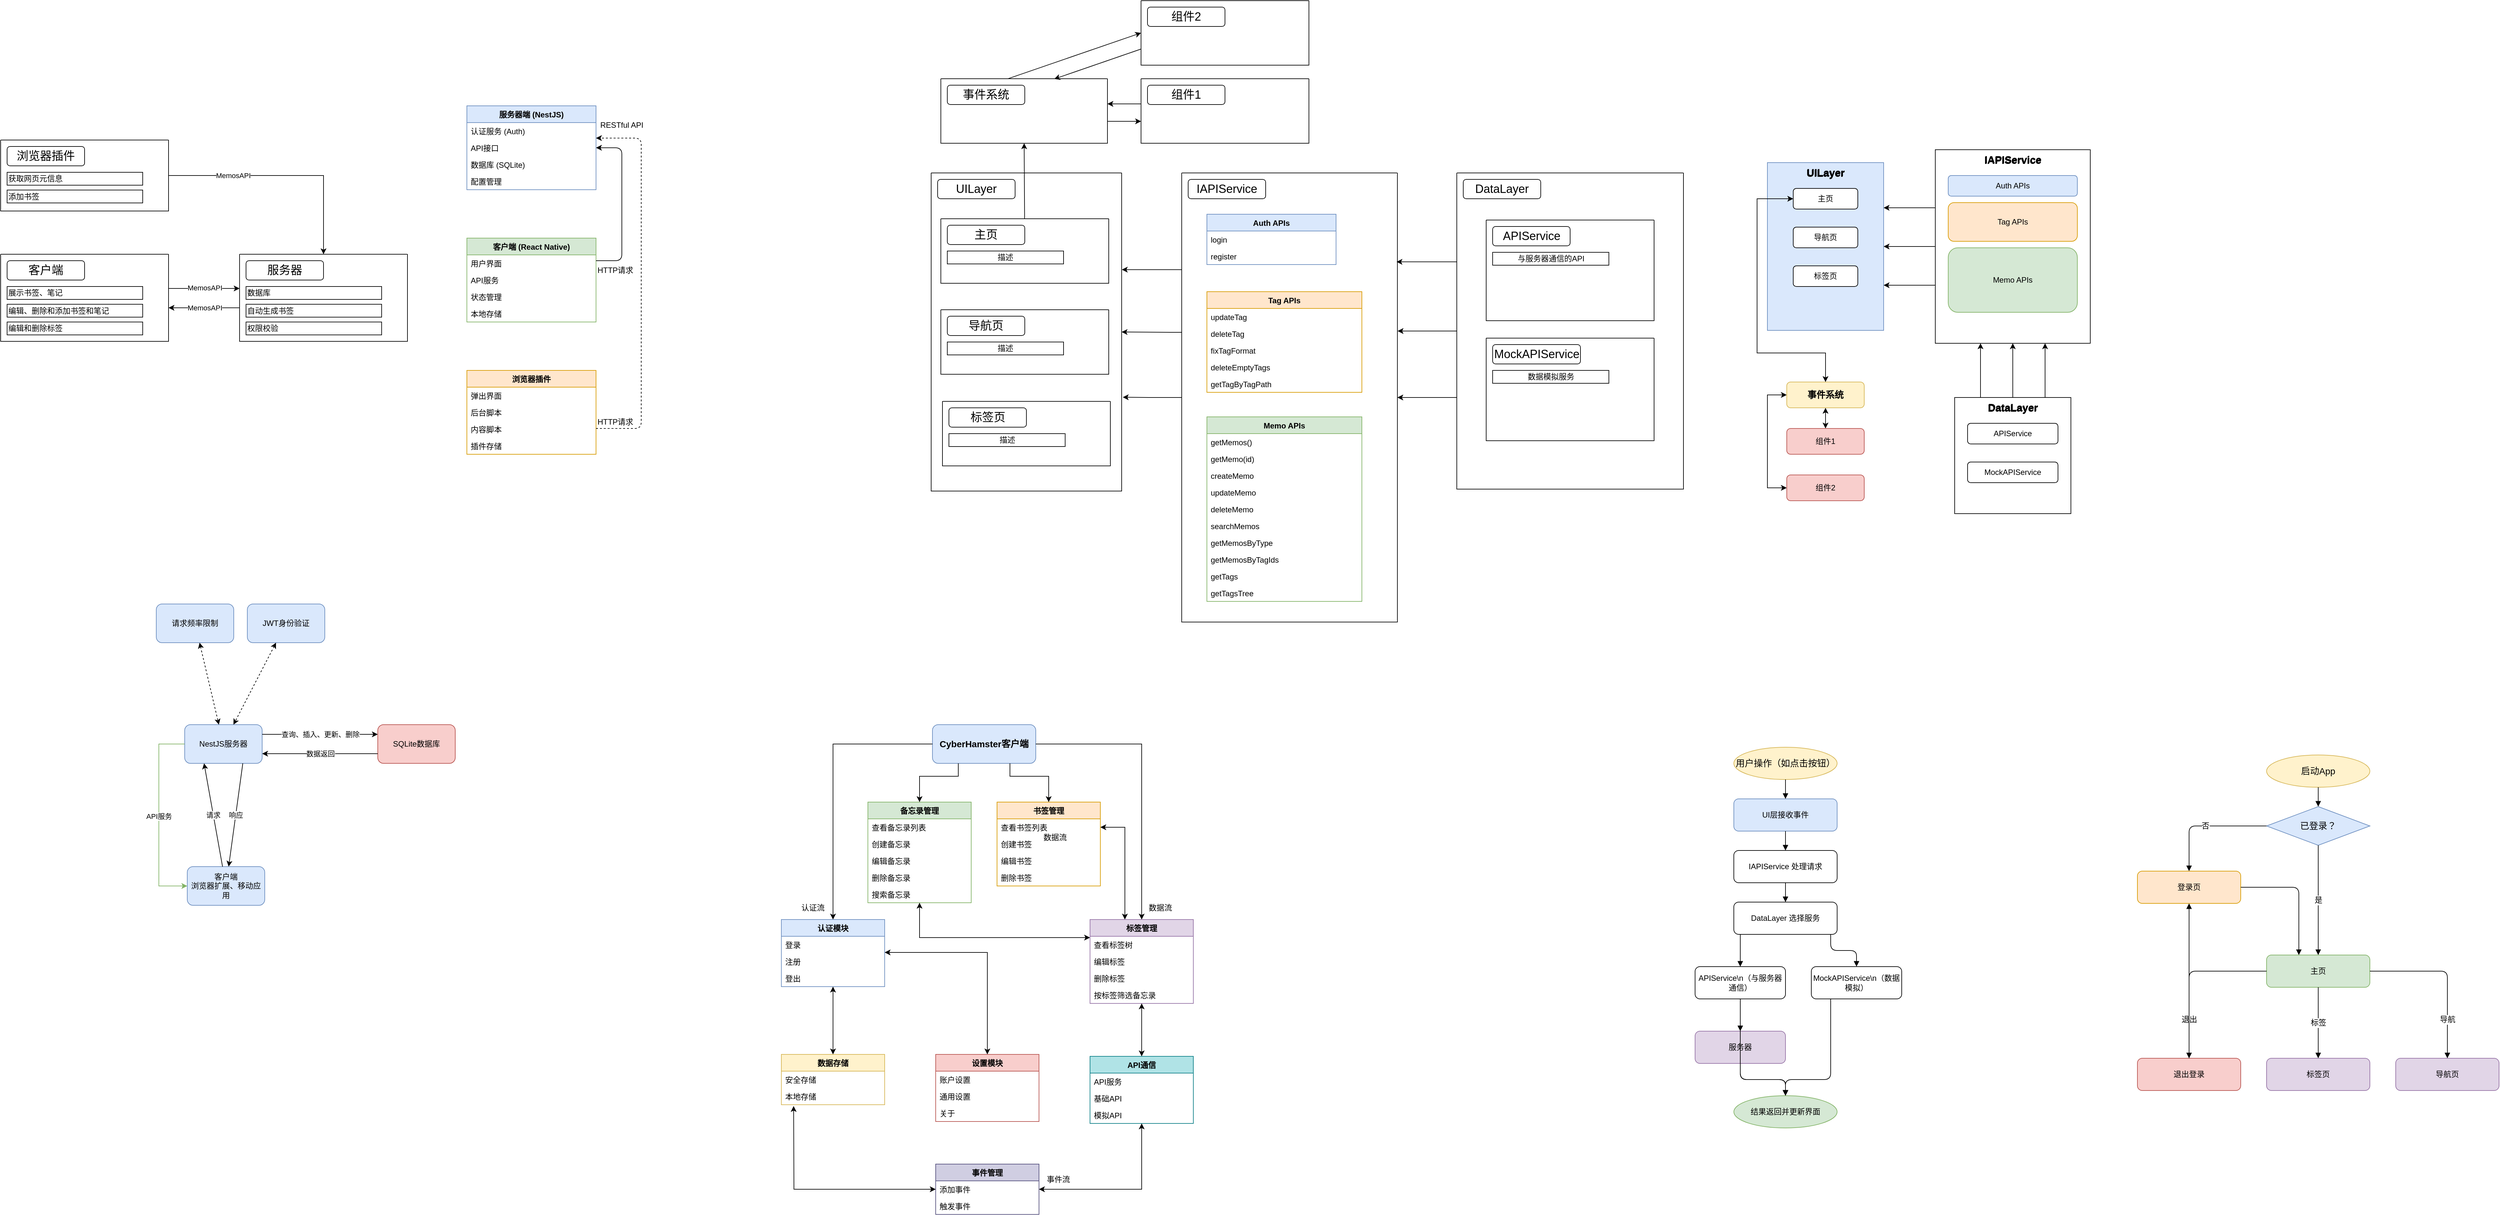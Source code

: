 <mxfile version="24.7.17">
  <diagram name="第 1 页" id="lp1SsSy7WhJ0Atb1i-o_">
    <mxGraphModel dx="2600" dy="851" grid="0" gridSize="10" guides="1" tooltips="1" connect="1" arrows="1" fold="1" page="0" pageScale="1" pageWidth="827" pageHeight="1169" math="0" shadow="0">
      <root>
        <mxCell id="0" />
        <mxCell id="1" parent="0" />
        <mxCell id="PqfID5NwvcGCKPn-m6vd-29" style="edgeStyle=orthogonalEdgeStyle;rounded=0;orthogonalLoop=1;jettySize=auto;html=1;entryX=0;entryY=0.5;entryDx=0;entryDy=0;" parent="1" edge="1">
          <mxGeometry relative="1" as="geometry">
            <mxPoint x="-545" y="573" as="sourcePoint" />
            <mxPoint x="-435" y="573" as="targetPoint" />
          </mxGeometry>
        </mxCell>
        <mxCell id="PqfID5NwvcGCKPn-m6vd-30" value="MemosAPI" style="edgeLabel;html=1;align=center;verticalAlign=middle;resizable=0;points=[];" parent="PqfID5NwvcGCKPn-m6vd-29" vertex="1" connectable="0">
          <mxGeometry x="0.008" y="1" relative="1" as="geometry">
            <mxPoint as="offset" />
          </mxGeometry>
        </mxCell>
        <mxCell id="PqfID5NwvcGCKPn-m6vd-7" value="" style="swimlane;startSize=0;" parent="1" vertex="1">
          <mxGeometry x="-805" y="520" width="260" height="135" as="geometry" />
        </mxCell>
        <mxCell id="PqfID5NwvcGCKPn-m6vd-8" value="&lt;span style=&quot;font-size: 18px;&quot;&gt;客户端&lt;/span&gt;" style="rounded=1;whiteSpace=wrap;html=1;" parent="PqfID5NwvcGCKPn-m6vd-7" vertex="1">
          <mxGeometry x="10" y="10" width="120" height="30" as="geometry" />
        </mxCell>
        <mxCell id="PqfID5NwvcGCKPn-m6vd-9" value="展示书签、笔记" style="rounded=0;whiteSpace=wrap;html=1;align=left;" parent="PqfID5NwvcGCKPn-m6vd-7" vertex="1">
          <mxGeometry x="10" y="50" width="210" height="20" as="geometry" />
        </mxCell>
        <mxCell id="PqfID5NwvcGCKPn-m6vd-11" value="编辑和删除标签" style="rounded=0;whiteSpace=wrap;html=1;align=left;" parent="PqfID5NwvcGCKPn-m6vd-7" vertex="1">
          <mxGeometry x="10" y="105" width="210" height="20" as="geometry" />
        </mxCell>
        <mxCell id="PqfID5NwvcGCKPn-m6vd-10" value="编辑、删除和添加书签和笔记" style="rounded=0;whiteSpace=wrap;html=1;align=left;" parent="PqfID5NwvcGCKPn-m6vd-7" vertex="1">
          <mxGeometry x="10" y="77.5" width="210" height="20" as="geometry" />
        </mxCell>
        <mxCell id="PqfID5NwvcGCKPn-m6vd-25" style="edgeStyle=orthogonalEdgeStyle;rounded=0;orthogonalLoop=1;jettySize=auto;html=1;entryX=0.5;entryY=0;entryDx=0;entryDy=0;exitX=1;exitY=0.5;exitDx=0;exitDy=0;" parent="1" source="PqfID5NwvcGCKPn-m6vd-13" target="PqfID5NwvcGCKPn-m6vd-18" edge="1">
          <mxGeometry relative="1" as="geometry" />
        </mxCell>
        <mxCell id="PqfID5NwvcGCKPn-m6vd-36" value="MemosAPI" style="edgeLabel;html=1;align=center;verticalAlign=middle;resizable=0;points=[];" parent="PqfID5NwvcGCKPn-m6vd-25" vertex="1" connectable="0">
          <mxGeometry x="-0.451" relative="1" as="geometry">
            <mxPoint as="offset" />
          </mxGeometry>
        </mxCell>
        <mxCell id="PqfID5NwvcGCKPn-m6vd-13" value="" style="swimlane;startSize=0;" parent="1" vertex="1">
          <mxGeometry x="-805" y="343" width="260" height="110" as="geometry" />
        </mxCell>
        <mxCell id="PqfID5NwvcGCKPn-m6vd-14" value="&lt;span style=&quot;font-size: 18px;&quot;&gt;浏览器插件&lt;/span&gt;" style="rounded=1;whiteSpace=wrap;html=1;" parent="PqfID5NwvcGCKPn-m6vd-13" vertex="1">
          <mxGeometry x="10" y="10" width="120" height="30" as="geometry" />
        </mxCell>
        <mxCell id="PqfID5NwvcGCKPn-m6vd-15" value="获取网页元信息" style="rounded=0;whiteSpace=wrap;html=1;align=left;" parent="PqfID5NwvcGCKPn-m6vd-13" vertex="1">
          <mxGeometry x="10" y="50" width="210" height="20" as="geometry" />
        </mxCell>
        <mxCell id="PqfID5NwvcGCKPn-m6vd-17" value="添加书签" style="rounded=0;whiteSpace=wrap;html=1;align=left;" parent="PqfID5NwvcGCKPn-m6vd-13" vertex="1">
          <mxGeometry x="10" y="77.5" width="210" height="20" as="geometry" />
        </mxCell>
        <mxCell id="PqfID5NwvcGCKPn-m6vd-26" style="edgeStyle=orthogonalEdgeStyle;rounded=0;orthogonalLoop=1;jettySize=auto;html=1;" parent="1" source="PqfID5NwvcGCKPn-m6vd-18" target="PqfID5NwvcGCKPn-m6vd-7" edge="1">
          <mxGeometry relative="1" as="geometry">
            <Array as="points">
              <mxPoint x="-485" y="603" />
              <mxPoint x="-485" y="603" />
            </Array>
          </mxGeometry>
        </mxCell>
        <mxCell id="PqfID5NwvcGCKPn-m6vd-33" value="MemosAPI" style="edgeLabel;html=1;align=center;verticalAlign=middle;resizable=0;points=[];" parent="PqfID5NwvcGCKPn-m6vd-26" vertex="1" connectable="0">
          <mxGeometry x="-0.019" relative="1" as="geometry">
            <mxPoint as="offset" />
          </mxGeometry>
        </mxCell>
        <mxCell id="PqfID5NwvcGCKPn-m6vd-18" value="" style="swimlane;startSize=0;" parent="1" vertex="1">
          <mxGeometry x="-435" y="520" width="260" height="135" as="geometry" />
        </mxCell>
        <mxCell id="PqfID5NwvcGCKPn-m6vd-19" value="&lt;span style=&quot;font-size: 18px;&quot;&gt;服务器&lt;/span&gt;" style="rounded=1;whiteSpace=wrap;html=1;" parent="PqfID5NwvcGCKPn-m6vd-18" vertex="1">
          <mxGeometry x="10" y="10" width="120" height="30" as="geometry" />
        </mxCell>
        <mxCell id="PqfID5NwvcGCKPn-m6vd-20" value="数据库" style="rounded=0;whiteSpace=wrap;html=1;align=left;" parent="PqfID5NwvcGCKPn-m6vd-18" vertex="1">
          <mxGeometry x="10" y="50" width="210" height="20" as="geometry" />
        </mxCell>
        <mxCell id="PqfID5NwvcGCKPn-m6vd-21" value="权限校验" style="rounded=0;whiteSpace=wrap;html=1;align=left;" parent="PqfID5NwvcGCKPn-m6vd-18" vertex="1">
          <mxGeometry x="10" y="105" width="210" height="20" as="geometry" />
        </mxCell>
        <mxCell id="PqfID5NwvcGCKPn-m6vd-22" value="自动生成书签" style="rounded=0;whiteSpace=wrap;html=1;align=left;" parent="PqfID5NwvcGCKPn-m6vd-18" vertex="1">
          <mxGeometry x="10" y="77.5" width="210" height="20" as="geometry" />
        </mxCell>
        <mxCell id="PqfID5NwvcGCKPn-m6vd-110" style="edgeStyle=orthogonalEdgeStyle;rounded=0;orthogonalLoop=1;jettySize=auto;html=1;entryX=0.996;entryY=0.198;entryDx=0;entryDy=0;entryPerimeter=0;" parent="1" source="PqfID5NwvcGCKPn-m6vd-50" target="PqfID5NwvcGCKPn-m6vd-71" edge="1">
          <mxGeometry relative="1" as="geometry">
            <mxPoint x="1364.895" y="531.579" as="targetPoint" />
            <Array as="points">
              <mxPoint x="1404" y="532" />
            </Array>
          </mxGeometry>
        </mxCell>
        <mxCell id="PqfID5NwvcGCKPn-m6vd-112" style="edgeStyle=orthogonalEdgeStyle;rounded=0;orthogonalLoop=1;jettySize=auto;html=1;" parent="1" source="PqfID5NwvcGCKPn-m6vd-50" target="PqfID5NwvcGCKPn-m6vd-71" edge="1">
          <mxGeometry relative="1" as="geometry">
            <Array as="points">
              <mxPoint x="1438" y="742" />
              <mxPoint x="1438" y="742" />
            </Array>
          </mxGeometry>
        </mxCell>
        <mxCell id="PqfID5NwvcGCKPn-m6vd-50" value="" style="swimlane;startSize=0;" parent="1" vertex="1">
          <mxGeometry x="1450" y="394" width="351" height="490" as="geometry" />
        </mxCell>
        <mxCell id="PqfID5NwvcGCKPn-m6vd-51" value="&lt;span style=&quot;font-size: 18px;&quot;&gt;DataLayer&lt;/span&gt;" style="rounded=1;whiteSpace=wrap;html=1;" parent="PqfID5NwvcGCKPn-m6vd-50" vertex="1">
          <mxGeometry x="10" y="10" width="120" height="30" as="geometry" />
        </mxCell>
        <mxCell id="PqfID5NwvcGCKPn-m6vd-53" value="" style="swimlane;startSize=0;" parent="PqfID5NwvcGCKPn-m6vd-50" vertex="1">
          <mxGeometry x="45.5" y="73" width="260" height="156" as="geometry" />
        </mxCell>
        <mxCell id="PqfID5NwvcGCKPn-m6vd-54" value="&lt;span style=&quot;font-size: 18px;&quot;&gt;APIService&lt;/span&gt;" style="rounded=1;whiteSpace=wrap;html=1;" parent="PqfID5NwvcGCKPn-m6vd-53" vertex="1">
          <mxGeometry x="10" y="10" width="120" height="30" as="geometry" />
        </mxCell>
        <mxCell id="PqfID5NwvcGCKPn-m6vd-55" value="与服务器通信的API" style="rounded=0;whiteSpace=wrap;html=1;" parent="PqfID5NwvcGCKPn-m6vd-53" vertex="1">
          <mxGeometry x="10" y="50" width="180" height="20" as="geometry" />
        </mxCell>
        <mxCell id="PqfID5NwvcGCKPn-m6vd-56" value="" style="swimlane;startSize=0;" parent="PqfID5NwvcGCKPn-m6vd-50" vertex="1">
          <mxGeometry x="45.5" y="256" width="260" height="159" as="geometry" />
        </mxCell>
        <mxCell id="PqfID5NwvcGCKPn-m6vd-57" value="&lt;span style=&quot;font-size: 18px;&quot;&gt;MockAPIService&lt;/span&gt;" style="rounded=1;whiteSpace=wrap;html=1;" parent="PqfID5NwvcGCKPn-m6vd-56" vertex="1">
          <mxGeometry x="10" y="10" width="136" height="30" as="geometry" />
        </mxCell>
        <mxCell id="PqfID5NwvcGCKPn-m6vd-58" value="数据模拟服务" style="rounded=0;whiteSpace=wrap;html=1;" parent="PqfID5NwvcGCKPn-m6vd-56" vertex="1">
          <mxGeometry x="10" y="50" width="180" height="20" as="geometry" />
        </mxCell>
        <mxCell id="PqfID5NwvcGCKPn-m6vd-59" value="" style="swimlane;startSize=0;" parent="1" vertex="1">
          <mxGeometry x="636" y="394" width="295" height="493" as="geometry" />
        </mxCell>
        <mxCell id="PqfID5NwvcGCKPn-m6vd-60" value="&lt;span style=&quot;font-size: 18px;&quot;&gt;UILayer&lt;/span&gt;" style="rounded=1;whiteSpace=wrap;html=1;" parent="PqfID5NwvcGCKPn-m6vd-59" vertex="1">
          <mxGeometry x="10" y="10" width="120" height="30" as="geometry" />
        </mxCell>
        <mxCell id="PqfID5NwvcGCKPn-m6vd-62" value="" style="swimlane;startSize=0;" parent="PqfID5NwvcGCKPn-m6vd-59" vertex="1">
          <mxGeometry x="15" y="71" width="260" height="100" as="geometry" />
        </mxCell>
        <mxCell id="PqfID5NwvcGCKPn-m6vd-63" value="&lt;span style=&quot;font-size: 18px;&quot;&gt;主页&lt;/span&gt;" style="rounded=1;whiteSpace=wrap;html=1;" parent="PqfID5NwvcGCKPn-m6vd-62" vertex="1">
          <mxGeometry x="10" y="10" width="120" height="30" as="geometry" />
        </mxCell>
        <mxCell id="PqfID5NwvcGCKPn-m6vd-64" value="描述" style="rounded=0;whiteSpace=wrap;html=1;" parent="PqfID5NwvcGCKPn-m6vd-62" vertex="1">
          <mxGeometry x="10" y="50" width="180" height="20" as="geometry" />
        </mxCell>
        <mxCell id="PqfID5NwvcGCKPn-m6vd-65" value="" style="swimlane;startSize=0;" parent="PqfID5NwvcGCKPn-m6vd-59" vertex="1">
          <mxGeometry x="15" y="212" width="260" height="100" as="geometry" />
        </mxCell>
        <mxCell id="PqfID5NwvcGCKPn-m6vd-66" value="&lt;span style=&quot;font-size: 18px;&quot;&gt;导航页&lt;/span&gt;" style="rounded=1;whiteSpace=wrap;html=1;" parent="PqfID5NwvcGCKPn-m6vd-65" vertex="1">
          <mxGeometry x="10" y="10" width="120" height="30" as="geometry" />
        </mxCell>
        <mxCell id="PqfID5NwvcGCKPn-m6vd-67" value="描述" style="rounded=0;whiteSpace=wrap;html=1;" parent="PqfID5NwvcGCKPn-m6vd-65" vertex="1">
          <mxGeometry x="10" y="50" width="180" height="20" as="geometry" />
        </mxCell>
        <mxCell id="PqfID5NwvcGCKPn-m6vd-68" value="" style="swimlane;startSize=0;" parent="PqfID5NwvcGCKPn-m6vd-59" vertex="1">
          <mxGeometry x="17.5" y="354" width="260" height="100" as="geometry" />
        </mxCell>
        <mxCell id="PqfID5NwvcGCKPn-m6vd-69" value="&lt;span style=&quot;font-size: 18px;&quot;&gt;标签页&lt;/span&gt;" style="rounded=1;whiteSpace=wrap;html=1;" parent="PqfID5NwvcGCKPn-m6vd-68" vertex="1">
          <mxGeometry x="10" y="10" width="120" height="30" as="geometry" />
        </mxCell>
        <mxCell id="PqfID5NwvcGCKPn-m6vd-70" value="描述" style="rounded=0;whiteSpace=wrap;html=1;" parent="PqfID5NwvcGCKPn-m6vd-68" vertex="1">
          <mxGeometry x="10" y="50" width="180" height="20" as="geometry" />
        </mxCell>
        <mxCell id="PqfID5NwvcGCKPn-m6vd-105" style="edgeStyle=orthogonalEdgeStyle;rounded=0;orthogonalLoop=1;jettySize=auto;html=1;entryX=1;entryY=0.5;entryDx=0;entryDy=0;" parent="1" source="PqfID5NwvcGCKPn-m6vd-71" target="PqfID5NwvcGCKPn-m6vd-59" edge="1">
          <mxGeometry relative="1" as="geometry">
            <Array as="points">
              <mxPoint x="1007" y="641" />
              <mxPoint x="1007" y="641" />
            </Array>
          </mxGeometry>
        </mxCell>
        <mxCell id="PqfID5NwvcGCKPn-m6vd-71" value="" style="swimlane;startSize=0;" parent="1" vertex="1">
          <mxGeometry x="1024" y="394" width="334" height="696" as="geometry" />
        </mxCell>
        <mxCell id="PqfID5NwvcGCKPn-m6vd-72" value="&lt;span style=&quot;font-size: 18px;&quot;&gt;IAPIService&lt;/span&gt;" style="rounded=1;whiteSpace=wrap;html=1;" parent="PqfID5NwvcGCKPn-m6vd-71" vertex="1">
          <mxGeometry x="10" y="10" width="120" height="30" as="geometry" />
        </mxCell>
        <mxCell id="PqfID5NwvcGCKPn-m6vd-78" value="Auth APIs" style="swimlane;fontStyle=1;align=center;verticalAlign=top;childLayout=stackLayout;horizontal=1;startSize=26;horizontalStack=0;resizeParent=1;resizeParentMax=0;resizeLast=0;collapsible=1;marginBottom=0;fillColor=#dae8fc;strokeColor=#6c8ebf;" parent="PqfID5NwvcGCKPn-m6vd-71" vertex="1">
          <mxGeometry x="39" y="64" width="200" height="78" as="geometry" />
        </mxCell>
        <mxCell id="PqfID5NwvcGCKPn-m6vd-79" value="login" style="text;strokeColor=none;fillColor=none;align=left;verticalAlign=top;spacingLeft=4;spacingRight=4;overflow=hidden;points=[[0,0.5],[1,0.5]];portConstraint=eastwest;rotatable=0;" parent="PqfID5NwvcGCKPn-m6vd-78" vertex="1">
          <mxGeometry y="26" width="200" height="26" as="geometry" />
        </mxCell>
        <mxCell id="PqfID5NwvcGCKPn-m6vd-80" value="register" style="text;strokeColor=none;fillColor=none;align=left;verticalAlign=top;spacingLeft=4;spacingRight=4;overflow=hidden;points=[[0,0.5],[1,0.5]];portConstraint=eastwest;rotatable=0;" parent="PqfID5NwvcGCKPn-m6vd-78" vertex="1">
          <mxGeometry y="52" width="200" height="26" as="geometry" />
        </mxCell>
        <mxCell id="PqfID5NwvcGCKPn-m6vd-92" value="Tag APIs" style="swimlane;fontStyle=1;align=center;verticalAlign=top;childLayout=stackLayout;horizontal=1;startSize=26;horizontalStack=0;resizeParent=1;resizeParentMax=0;resizeLast=0;collapsible=1;marginBottom=0;fillColor=#ffe6cc;strokeColor=#d79b00;" parent="PqfID5NwvcGCKPn-m6vd-71" vertex="1">
          <mxGeometry x="39" y="184" width="240" height="156" as="geometry" />
        </mxCell>
        <mxCell id="PqfID5NwvcGCKPn-m6vd-93" value="updateTag" style="text;strokeColor=none;fillColor=none;align=left;verticalAlign=top;spacingLeft=4;spacingRight=4;overflow=hidden;points=[[0,0.5],[1,0.5]];portConstraint=eastwest;rotatable=0;" parent="PqfID5NwvcGCKPn-m6vd-92" vertex="1">
          <mxGeometry y="26" width="240" height="26" as="geometry" />
        </mxCell>
        <mxCell id="PqfID5NwvcGCKPn-m6vd-94" value="deleteTag" style="text;strokeColor=none;fillColor=none;align=left;verticalAlign=top;spacingLeft=4;spacingRight=4;overflow=hidden;points=[[0,0.5],[1,0.5]];portConstraint=eastwest;rotatable=0;" parent="PqfID5NwvcGCKPn-m6vd-92" vertex="1">
          <mxGeometry y="52" width="240" height="26" as="geometry" />
        </mxCell>
        <mxCell id="PqfID5NwvcGCKPn-m6vd-95" value="fixTagFormat" style="text;strokeColor=none;fillColor=none;align=left;verticalAlign=top;spacingLeft=4;spacingRight=4;overflow=hidden;points=[[0,0.5],[1,0.5]];portConstraint=eastwest;rotatable=0;" parent="PqfID5NwvcGCKPn-m6vd-92" vertex="1">
          <mxGeometry y="78" width="240" height="26" as="geometry" />
        </mxCell>
        <mxCell id="PqfID5NwvcGCKPn-m6vd-96" value="deleteEmptyTags" style="text;strokeColor=none;fillColor=none;align=left;verticalAlign=top;spacingLeft=4;spacingRight=4;overflow=hidden;points=[[0,0.5],[1,0.5]];portConstraint=eastwest;rotatable=0;" parent="PqfID5NwvcGCKPn-m6vd-92" vertex="1">
          <mxGeometry y="104" width="240" height="26" as="geometry" />
        </mxCell>
        <mxCell id="PqfID5NwvcGCKPn-m6vd-97" value="getTagByTagPath" style="text;strokeColor=none;fillColor=none;align=left;verticalAlign=top;spacingLeft=4;spacingRight=4;overflow=hidden;points=[[0,0.5],[1,0.5]];portConstraint=eastwest;rotatable=0;" parent="PqfID5NwvcGCKPn-m6vd-92" vertex="1">
          <mxGeometry y="130" width="240" height="26" as="geometry" />
        </mxCell>
        <mxCell id="PqfID5NwvcGCKPn-m6vd-81" value="Memo APIs" style="swimlane;fontStyle=1;align=center;verticalAlign=top;childLayout=stackLayout;horizontal=1;startSize=26;horizontalStack=0;resizeParent=1;resizeParentMax=0;resizeLast=0;collapsible=1;marginBottom=0;fillColor=#d5e8d4;strokeColor=#82b366;" parent="PqfID5NwvcGCKPn-m6vd-71" vertex="1">
          <mxGeometry x="39" y="378" width="240" height="286" as="geometry" />
        </mxCell>
        <mxCell id="PqfID5NwvcGCKPn-m6vd-82" value="getMemos()" style="text;strokeColor=none;fillColor=none;align=left;verticalAlign=top;spacingLeft=4;spacingRight=4;overflow=hidden;points=[[0,0.5],[1,0.5]];portConstraint=eastwest;rotatable=0;" parent="PqfID5NwvcGCKPn-m6vd-81" vertex="1">
          <mxGeometry y="26" width="240" height="26" as="geometry" />
        </mxCell>
        <mxCell id="PqfID5NwvcGCKPn-m6vd-83" value="getMemo(id)" style="text;strokeColor=none;fillColor=none;align=left;verticalAlign=top;spacingLeft=4;spacingRight=4;overflow=hidden;points=[[0,0.5],[1,0.5]];portConstraint=eastwest;rotatable=0;" parent="PqfID5NwvcGCKPn-m6vd-81" vertex="1">
          <mxGeometry y="52" width="240" height="26" as="geometry" />
        </mxCell>
        <mxCell id="PqfID5NwvcGCKPn-m6vd-84" value="createMemo" style="text;strokeColor=none;fillColor=none;align=left;verticalAlign=top;spacingLeft=4;spacingRight=4;overflow=hidden;points=[[0,0.5],[1,0.5]];portConstraint=eastwest;rotatable=0;" parent="PqfID5NwvcGCKPn-m6vd-81" vertex="1">
          <mxGeometry y="78" width="240" height="26" as="geometry" />
        </mxCell>
        <mxCell id="PqfID5NwvcGCKPn-m6vd-85" value="updateMemo" style="text;strokeColor=none;fillColor=none;align=left;verticalAlign=top;spacingLeft=4;spacingRight=4;overflow=hidden;points=[[0,0.5],[1,0.5]];portConstraint=eastwest;rotatable=0;" parent="PqfID5NwvcGCKPn-m6vd-81" vertex="1">
          <mxGeometry y="104" width="240" height="26" as="geometry" />
        </mxCell>
        <mxCell id="PqfID5NwvcGCKPn-m6vd-86" value="deleteMemo" style="text;strokeColor=none;fillColor=none;align=left;verticalAlign=top;spacingLeft=4;spacingRight=4;overflow=hidden;points=[[0,0.5],[1,0.5]];portConstraint=eastwest;rotatable=0;" parent="PqfID5NwvcGCKPn-m6vd-81" vertex="1">
          <mxGeometry y="130" width="240" height="26" as="geometry" />
        </mxCell>
        <mxCell id="PqfID5NwvcGCKPn-m6vd-87" value="searchMemos" style="text;strokeColor=none;fillColor=none;align=left;verticalAlign=top;spacingLeft=4;spacingRight=4;overflow=hidden;points=[[0,0.5],[1,0.5]];portConstraint=eastwest;rotatable=0;" parent="PqfID5NwvcGCKPn-m6vd-81" vertex="1">
          <mxGeometry y="156" width="240" height="26" as="geometry" />
        </mxCell>
        <mxCell id="PqfID5NwvcGCKPn-m6vd-88" value="getMemosByType" style="text;strokeColor=none;fillColor=none;align=left;verticalAlign=top;spacingLeft=4;spacingRight=4;overflow=hidden;points=[[0,0.5],[1,0.5]];portConstraint=eastwest;rotatable=0;" parent="PqfID5NwvcGCKPn-m6vd-81" vertex="1">
          <mxGeometry y="182" width="240" height="26" as="geometry" />
        </mxCell>
        <mxCell id="PqfID5NwvcGCKPn-m6vd-89" value="getMemosByTagIds" style="text;strokeColor=none;fillColor=none;align=left;verticalAlign=top;spacingLeft=4;spacingRight=4;overflow=hidden;points=[[0,0.5],[1,0.5]];portConstraint=eastwest;rotatable=0;" parent="PqfID5NwvcGCKPn-m6vd-81" vertex="1">
          <mxGeometry y="208" width="240" height="26" as="geometry" />
        </mxCell>
        <mxCell id="PqfID5NwvcGCKPn-m6vd-90" value="getTags" style="text;strokeColor=none;fillColor=none;align=left;verticalAlign=top;spacingLeft=4;spacingRight=4;overflow=hidden;points=[[0,0.5],[1,0.5]];portConstraint=eastwest;rotatable=0;" parent="PqfID5NwvcGCKPn-m6vd-81" vertex="1">
          <mxGeometry y="234" width="240" height="26" as="geometry" />
        </mxCell>
        <mxCell id="PqfID5NwvcGCKPn-m6vd-91" value="getTagsTree" style="text;strokeColor=none;fillColor=none;align=left;verticalAlign=top;spacingLeft=4;spacingRight=4;overflow=hidden;points=[[0,0.5],[1,0.5]];portConstraint=eastwest;rotatable=0;" parent="PqfID5NwvcGCKPn-m6vd-81" vertex="1">
          <mxGeometry y="260" width="240" height="26" as="geometry" />
        </mxCell>
        <mxCell id="PqfID5NwvcGCKPn-m6vd-104" style="edgeStyle=orthogonalEdgeStyle;rounded=0;orthogonalLoop=1;jettySize=auto;html=1;entryX=1.006;entryY=0.705;entryDx=0;entryDy=0;entryPerimeter=0;" parent="1" source="PqfID5NwvcGCKPn-m6vd-71" target="PqfID5NwvcGCKPn-m6vd-59" edge="1">
          <mxGeometry relative="1" as="geometry" />
        </mxCell>
        <mxCell id="PqfID5NwvcGCKPn-m6vd-106" style="edgeStyle=orthogonalEdgeStyle;rounded=0;orthogonalLoop=1;jettySize=auto;html=1;entryX=1.001;entryY=0.304;entryDx=0;entryDy=0;entryPerimeter=0;" parent="1" source="PqfID5NwvcGCKPn-m6vd-71" target="PqfID5NwvcGCKPn-m6vd-59" edge="1">
          <mxGeometry relative="1" as="geometry">
            <Array as="points">
              <mxPoint x="1000" y="544" />
            </Array>
          </mxGeometry>
        </mxCell>
        <mxCell id="PqfID5NwvcGCKPn-m6vd-111" style="edgeStyle=orthogonalEdgeStyle;rounded=0;orthogonalLoop=1;jettySize=auto;html=1;entryX=1.001;entryY=0.352;entryDx=0;entryDy=0;entryPerimeter=0;" parent="1" source="PqfID5NwvcGCKPn-m6vd-50" target="PqfID5NwvcGCKPn-m6vd-71" edge="1">
          <mxGeometry relative="1" as="geometry" />
        </mxCell>
        <mxCell id="lF2HbLf4J3MAsWG7yMuH-41" style="rounded=0;orthogonalLoop=1;jettySize=auto;html=1;" parent="1" edge="1">
          <mxGeometry relative="1" as="geometry">
            <mxPoint x="909" y="314" as="sourcePoint" />
            <mxPoint x="961" y="314" as="targetPoint" />
          </mxGeometry>
        </mxCell>
        <mxCell id="lF2HbLf4J3MAsWG7yMuH-42" style="rounded=0;orthogonalLoop=1;jettySize=auto;html=1;entryX=0;entryY=0.5;entryDx=0;entryDy=0;exitX=0.405;exitY=-0.002;exitDx=0;exitDy=0;exitPerimeter=0;" parent="1" source="PqfID5NwvcGCKPn-m6vd-113" target="lF2HbLf4J3MAsWG7yMuH-29" edge="1">
          <mxGeometry relative="1" as="geometry" />
        </mxCell>
        <mxCell id="PqfID5NwvcGCKPn-m6vd-113" value="" style="swimlane;startSize=0;" parent="1" vertex="1">
          <mxGeometry x="651" y="248" width="258" height="100" as="geometry" />
        </mxCell>
        <mxCell id="PqfID5NwvcGCKPn-m6vd-114" value="&lt;span style=&quot;font-size: 18px;&quot;&gt;事件系统&lt;/span&gt;" style="rounded=1;whiteSpace=wrap;html=1;" parent="PqfID5NwvcGCKPn-m6vd-113" vertex="1">
          <mxGeometry x="10" y="10" width="120" height="30" as="geometry" />
        </mxCell>
        <mxCell id="lF2HbLf4J3MAsWG7yMuH-13" value="JWT身份验证" style="rounded=1;whiteSpace=wrap;html=1;fillColor=#dae8fc;strokeColor=#6c8ebf;" parent="1" vertex="1">
          <mxGeometry x="-423" y="1062" width="120" height="60" as="geometry" />
        </mxCell>
        <mxCell id="lF2HbLf4J3MAsWG7yMuH-14" value="请求频率限制" style="rounded=1;whiteSpace=wrap;html=1;fillColor=#dae8fc;strokeColor=#6c8ebf;" parent="1" vertex="1">
          <mxGeometry x="-564" y="1062" width="120" height="60" as="geometry" />
        </mxCell>
        <mxCell id="lF2HbLf4J3MAsWG7yMuH-15" value="客户端&#xa;浏览器扩展、移动应用" style="rounded=1;whiteSpace=wrap;html=1;fillColor=#dae8fc;strokeColor=#6c8ebf;" parent="1" vertex="1">
          <mxGeometry x="-516" y="1469" width="120" height="60" as="geometry" />
        </mxCell>
        <mxCell id="lF2HbLf4J3MAsWG7yMuH-16" value="NestJS服务器" style="rounded=1;whiteSpace=wrap;html=1;fillColor=#dae8fc;strokeColor=#6c8ebf;" parent="1" vertex="1">
          <mxGeometry x="-520" y="1249" width="120" height="60" as="geometry" />
        </mxCell>
        <mxCell id="lF2HbLf4J3MAsWG7yMuH-17" value="SQLite数据库" style="rounded=1;whiteSpace=wrap;html=1;fillColor=#f8cecc;strokeColor=#b85450;" parent="1" vertex="1">
          <mxGeometry x="-221" y="1249" width="120" height="60" as="geometry" />
        </mxCell>
        <mxCell id="lF2HbLf4J3MAsWG7yMuH-18" value="" style="endArrow=classic;startArrow=classic;html=1;rounded=0;dashed=1;" parent="1" source="lF2HbLf4J3MAsWG7yMuH-13" target="lF2HbLf4J3MAsWG7yMuH-16" edge="1">
          <mxGeometry width="50" height="50" relative="1" as="geometry">
            <mxPoint x="-530" y="1359" as="sourcePoint" />
            <mxPoint x="-480" y="1309" as="targetPoint" />
            <Array as="points" />
          </mxGeometry>
        </mxCell>
        <mxCell id="lF2HbLf4J3MAsWG7yMuH-19" value="" style="endArrow=classic;startArrow=classic;html=1;rounded=0;dashed=1;" parent="1" source="lF2HbLf4J3MAsWG7yMuH-14" target="lF2HbLf4J3MAsWG7yMuH-16" edge="1">
          <mxGeometry width="50" height="50" relative="1" as="geometry">
            <mxPoint x="-530" y="1359" as="sourcePoint" />
            <mxPoint x="-480" y="1309" as="targetPoint" />
          </mxGeometry>
        </mxCell>
        <mxCell id="lF2HbLf4J3MAsWG7yMuH-20" value="请求" style="endArrow=classic;html=1;rounded=0;" parent="1" source="lF2HbLf4J3MAsWG7yMuH-15" edge="1">
          <mxGeometry width="50" height="50" relative="1" as="geometry">
            <mxPoint x="-490" y="1413" as="sourcePoint" />
            <mxPoint x="-490" y="1309" as="targetPoint" />
          </mxGeometry>
        </mxCell>
        <mxCell id="lF2HbLf4J3MAsWG7yMuH-21" value="响应" style="endArrow=classic;html=1;rounded=0;" parent="1" target="lF2HbLf4J3MAsWG7yMuH-15" edge="1">
          <mxGeometry width="50" height="50" relative="1" as="geometry">
            <mxPoint x="-430" y="1309" as="sourcePoint" />
            <mxPoint x="-430" y="1413" as="targetPoint" />
          </mxGeometry>
        </mxCell>
        <mxCell id="lF2HbLf4J3MAsWG7yMuH-22" value="API服务" style="endArrow=classic;html=1;rounded=0;fillColor=#d5e8d4;strokeColor=#82b366;edgeStyle=orthogonalEdgeStyle;entryX=0;entryY=0.5;entryDx=0;entryDy=0;" parent="1" source="lF2HbLf4J3MAsWG7yMuH-16" target="lF2HbLf4J3MAsWG7yMuH-15" edge="1">
          <mxGeometry width="50" height="50" relative="1" as="geometry">
            <mxPoint x="-530" y="1359" as="sourcePoint" />
            <mxPoint x="-480" y="1309" as="targetPoint" />
            <Array as="points">
              <mxPoint x="-560" y="1279" />
              <mxPoint x="-560" y="1499" />
            </Array>
          </mxGeometry>
        </mxCell>
        <mxCell id="lF2HbLf4J3MAsWG7yMuH-23" value="查询、插入、更新、删除" style="endArrow=classic;html=1;rounded=0;exitX=1;exitY=0.25;exitDx=0;exitDy=0;entryX=0;entryY=0.25;entryDx=0;entryDy=0;" parent="1" source="lF2HbLf4J3MAsWG7yMuH-16" target="lF2HbLf4J3MAsWG7yMuH-17" edge="1">
          <mxGeometry width="50" height="50" relative="1" as="geometry">
            <mxPoint x="-530" y="1359" as="sourcePoint" />
            <mxPoint x="-480" y="1309" as="targetPoint" />
          </mxGeometry>
        </mxCell>
        <mxCell id="lF2HbLf4J3MAsWG7yMuH-24" value="数据返回" style="endArrow=classic;html=1;rounded=0;exitX=0;exitY=0.75;exitDx=0;exitDy=0;entryX=1;entryY=0.75;entryDx=0;entryDy=0;" parent="1" source="lF2HbLf4J3MAsWG7yMuH-17" target="lF2HbLf4J3MAsWG7yMuH-16" edge="1">
          <mxGeometry width="50" height="50" relative="1" as="geometry">
            <mxPoint x="-530" y="1359" as="sourcePoint" />
            <mxPoint x="-480" y="1309" as="targetPoint" />
          </mxGeometry>
        </mxCell>
        <mxCell id="lF2HbLf4J3MAsWG7yMuH-40" style="rounded=0;orthogonalLoop=1;jettySize=auto;html=1;" parent="1" edge="1">
          <mxGeometry relative="1" as="geometry">
            <mxPoint x="961" y="287" as="sourcePoint" />
            <mxPoint x="909" y="287" as="targetPoint" />
          </mxGeometry>
        </mxCell>
        <mxCell id="lF2HbLf4J3MAsWG7yMuH-25" value="" style="swimlane;startSize=0;" parent="1" vertex="1">
          <mxGeometry x="961" y="248" width="260" height="100" as="geometry" />
        </mxCell>
        <mxCell id="lF2HbLf4J3MAsWG7yMuH-26" value="&lt;span style=&quot;font-size: 18px;&quot;&gt;组件1&lt;/span&gt;" style="rounded=1;whiteSpace=wrap;html=1;" parent="lF2HbLf4J3MAsWG7yMuH-25" vertex="1">
          <mxGeometry x="10" y="10" width="120" height="30" as="geometry" />
        </mxCell>
        <mxCell id="lF2HbLf4J3MAsWG7yMuH-34" style="rounded=0;orthogonalLoop=1;jettySize=auto;html=1;exitX=0;exitY=0.75;exitDx=0;exitDy=0;entryX=0.681;entryY=0.004;entryDx=0;entryDy=0;entryPerimeter=0;" parent="1" source="lF2HbLf4J3MAsWG7yMuH-29" target="PqfID5NwvcGCKPn-m6vd-113" edge="1">
          <mxGeometry relative="1" as="geometry">
            <mxPoint x="827" y="246" as="targetPoint" />
          </mxGeometry>
        </mxCell>
        <mxCell id="lF2HbLf4J3MAsWG7yMuH-29" value="" style="swimlane;startSize=0;" parent="1" vertex="1">
          <mxGeometry x="961" y="127" width="260" height="100" as="geometry" />
        </mxCell>
        <mxCell id="lF2HbLf4J3MAsWG7yMuH-30" value="&lt;span style=&quot;font-size: 18px;&quot;&gt;组件2&lt;/span&gt;" style="rounded=1;whiteSpace=wrap;html=1;" parent="lF2HbLf4J3MAsWG7yMuH-29" vertex="1">
          <mxGeometry x="10" y="10" width="120" height="30" as="geometry" />
        </mxCell>
        <mxCell id="lF2HbLf4J3MAsWG7yMuH-32" style="rounded=0;orthogonalLoop=1;jettySize=auto;html=1;entryX=0.5;entryY=1;entryDx=0;entryDy=0;" parent="1" source="PqfID5NwvcGCKPn-m6vd-62" target="PqfID5NwvcGCKPn-m6vd-113" edge="1">
          <mxGeometry relative="1" as="geometry" />
        </mxCell>
        <mxCell id="lF2HbLf4J3MAsWG7yMuH-43" value="服务器端 (NestJS)" style="swimlane;fontStyle=1;align=center;verticalAlign=top;childLayout=stackLayout;horizontal=1;startSize=26;horizontalStack=0;resizeParent=1;resizeParentMax=0;resizeLast=0;collapsible=1;marginBottom=0;fillColor=#dae8fc;strokeColor=#6c8ebf;" parent="1" vertex="1">
          <mxGeometry x="-83" y="290" width="200" height="130" as="geometry" />
        </mxCell>
        <mxCell id="lF2HbLf4J3MAsWG7yMuH-44" value="认证服务 (Auth)" style="text;strokeColor=none;fillColor=none;align=left;verticalAlign=top;spacingLeft=4;spacingRight=4;overflow=hidden;points=[[0,0.5],[1,0.5]];portConstraint=eastwest;rotatable=0;" parent="lF2HbLf4J3MAsWG7yMuH-43" vertex="1">
          <mxGeometry y="26" width="200" height="26" as="geometry" />
        </mxCell>
        <mxCell id="lF2HbLf4J3MAsWG7yMuH-45" value="API接口" style="text;strokeColor=none;fillColor=none;align=left;verticalAlign=top;spacingLeft=4;spacingRight=4;overflow=hidden;points=[[0,0.5],[1,0.5]];portConstraint=eastwest;rotatable=0;" parent="lF2HbLf4J3MAsWG7yMuH-43" vertex="1">
          <mxGeometry y="52" width="200" height="26" as="geometry" />
        </mxCell>
        <mxCell id="lF2HbLf4J3MAsWG7yMuH-46" value="数据库 (SQLite)" style="text;strokeColor=none;fillColor=none;align=left;verticalAlign=top;spacingLeft=4;spacingRight=4;overflow=hidden;points=[[0,0.5],[1,0.5]];portConstraint=eastwest;rotatable=0;" parent="lF2HbLf4J3MAsWG7yMuH-43" vertex="1">
          <mxGeometry y="78" width="200" height="26" as="geometry" />
        </mxCell>
        <mxCell id="lF2HbLf4J3MAsWG7yMuH-47" value="配置管理" style="text;strokeColor=none;fillColor=none;align=left;verticalAlign=top;spacingLeft=4;spacingRight=4;overflow=hidden;points=[[0,0.5],[1,0.5]];portConstraint=eastwest;rotatable=0;" parent="lF2HbLf4J3MAsWG7yMuH-43" vertex="1">
          <mxGeometry y="104" width="200" height="26" as="geometry" />
        </mxCell>
        <mxCell id="lF2HbLf4J3MAsWG7yMuH-48" value="客户端 (React Native)" style="swimlane;fontStyle=1;align=center;verticalAlign=top;childLayout=stackLayout;horizontal=1;startSize=26;horizontalStack=0;resizeParent=1;resizeParentMax=0;resizeLast=0;collapsible=1;marginBottom=0;fillColor=#d5e8d4;strokeColor=#82b366;" parent="1" vertex="1">
          <mxGeometry x="-83" y="495" width="200" height="130" as="geometry" />
        </mxCell>
        <mxCell id="lF2HbLf4J3MAsWG7yMuH-49" value="用户界面" style="text;strokeColor=none;fillColor=none;align=left;verticalAlign=top;spacingLeft=4;spacingRight=4;overflow=hidden;points=[[0,0.5],[1,0.5]];portConstraint=eastwest;rotatable=0;" parent="lF2HbLf4J3MAsWG7yMuH-48" vertex="1">
          <mxGeometry y="26" width="200" height="26" as="geometry" />
        </mxCell>
        <mxCell id="lF2HbLf4J3MAsWG7yMuH-50" value="API服务" style="text;strokeColor=none;fillColor=none;align=left;verticalAlign=top;spacingLeft=4;spacingRight=4;overflow=hidden;points=[[0,0.5],[1,0.5]];portConstraint=eastwest;rotatable=0;" parent="lF2HbLf4J3MAsWG7yMuH-48" vertex="1">
          <mxGeometry y="52" width="200" height="26" as="geometry" />
        </mxCell>
        <mxCell id="lF2HbLf4J3MAsWG7yMuH-51" value="状态管理" style="text;strokeColor=none;fillColor=none;align=left;verticalAlign=top;spacingLeft=4;spacingRight=4;overflow=hidden;points=[[0,0.5],[1,0.5]];portConstraint=eastwest;rotatable=0;" parent="lF2HbLf4J3MAsWG7yMuH-48" vertex="1">
          <mxGeometry y="78" width="200" height="26" as="geometry" />
        </mxCell>
        <mxCell id="lF2HbLf4J3MAsWG7yMuH-52" value="本地存储" style="text;strokeColor=none;fillColor=none;align=left;verticalAlign=top;spacingLeft=4;spacingRight=4;overflow=hidden;points=[[0,0.5],[1,0.5]];portConstraint=eastwest;rotatable=0;" parent="lF2HbLf4J3MAsWG7yMuH-48" vertex="1">
          <mxGeometry y="104" width="200" height="26" as="geometry" />
        </mxCell>
        <mxCell id="lF2HbLf4J3MAsWG7yMuH-53" value="浏览器插件" style="swimlane;fontStyle=1;align=center;verticalAlign=top;childLayout=stackLayout;horizontal=1;startSize=26;horizontalStack=0;resizeParent=1;resizeParentMax=0;resizeLast=0;collapsible=1;marginBottom=0;fillColor=#ffe6cc;strokeColor=#d79b00;" parent="1" vertex="1">
          <mxGeometry x="-83" y="700" width="200" height="130" as="geometry" />
        </mxCell>
        <mxCell id="lF2HbLf4J3MAsWG7yMuH-54" value="弹出界面" style="text;strokeColor=none;fillColor=none;align=left;verticalAlign=top;spacingLeft=4;spacingRight=4;overflow=hidden;points=[[0,0.5],[1,0.5]];portConstraint=eastwest;rotatable=0;" parent="lF2HbLf4J3MAsWG7yMuH-53" vertex="1">
          <mxGeometry y="26" width="200" height="26" as="geometry" />
        </mxCell>
        <mxCell id="lF2HbLf4J3MAsWG7yMuH-55" value="后台脚本" style="text;strokeColor=none;fillColor=none;align=left;verticalAlign=top;spacingLeft=4;spacingRight=4;overflow=hidden;points=[[0,0.5],[1,0.5]];portConstraint=eastwest;rotatable=0;" parent="lF2HbLf4J3MAsWG7yMuH-53" vertex="1">
          <mxGeometry y="52" width="200" height="26" as="geometry" />
        </mxCell>
        <mxCell id="lF2HbLf4J3MAsWG7yMuH-56" value="内容脚本" style="text;strokeColor=none;fillColor=none;align=left;verticalAlign=top;spacingLeft=4;spacingRight=4;overflow=hidden;points=[[0,0.5],[1,0.5]];portConstraint=eastwest;rotatable=0;" parent="lF2HbLf4J3MAsWG7yMuH-53" vertex="1">
          <mxGeometry y="78" width="200" height="26" as="geometry" />
        </mxCell>
        <mxCell id="lF2HbLf4J3MAsWG7yMuH-57" value="插件存储" style="text;strokeColor=none;fillColor=none;align=left;verticalAlign=top;spacingLeft=4;spacingRight=4;overflow=hidden;points=[[0,0.5],[1,0.5]];portConstraint=eastwest;rotatable=0;" parent="lF2HbLf4J3MAsWG7yMuH-53" vertex="1">
          <mxGeometry y="104" width="200" height="26" as="geometry" />
        </mxCell>
        <mxCell id="lF2HbLf4J3MAsWG7yMuH-58" value="" style="endArrow=classic;html=1;dashed=1;edgeStyle=orthogonalEdgeStyle;" parent="1" source="lF2HbLf4J3MAsWG7yMuH-53" target="lF2HbLf4J3MAsWG7yMuH-43" edge="1">
          <mxGeometry width="50" height="50" relative="1" as="geometry">
            <mxPoint x="117" y="770" as="sourcePoint" />
            <mxPoint x="-13" y="860" as="targetPoint" />
            <Array as="points">
              <mxPoint x="187" y="790" />
              <mxPoint x="187" y="340" />
            </Array>
          </mxGeometry>
        </mxCell>
        <mxCell id="lF2HbLf4J3MAsWG7yMuH-59" value="RESTful API" style="text;html=1;strokeColor=none;fillColor=none;align=center;verticalAlign=middle;whiteSpace=wrap;rounded=0;" parent="1" vertex="1">
          <mxGeometry x="117" y="310" width="80" height="20" as="geometry" />
        </mxCell>
        <mxCell id="lF2HbLf4J3MAsWG7yMuH-60" value="HTTP请求" style="text;html=1;strokeColor=none;fillColor=none;align=center;verticalAlign=middle;whiteSpace=wrap;rounded=0;" parent="1" vertex="1">
          <mxGeometry x="107" y="535" width="80" height="20" as="geometry" />
        </mxCell>
        <mxCell id="lF2HbLf4J3MAsWG7yMuH-61" value="" style="endArrow=classic;html=1;entryX=1;entryY=0.5;entryDx=0;entryDy=0;edgeStyle=orthogonalEdgeStyle;" parent="1" source="lF2HbLf4J3MAsWG7yMuH-48" target="lF2HbLf4J3MAsWG7yMuH-43" edge="1">
          <mxGeometry width="50" height="50" relative="1" as="geometry">
            <mxPoint x="37" y="810" as="sourcePoint" />
            <mxPoint x="-13" y="860" as="targetPoint" />
            <Array as="points">
              <mxPoint x="157" y="530" />
              <mxPoint x="157" y="355" />
            </Array>
          </mxGeometry>
        </mxCell>
        <mxCell id="lF2HbLf4J3MAsWG7yMuH-62" value="HTTP请求" style="text;html=1;strokeColor=none;fillColor=none;align=center;verticalAlign=middle;whiteSpace=wrap;rounded=0;" parent="1" vertex="1">
          <mxGeometry x="107" y="770" width="80" height="20" as="geometry" />
        </mxCell>
        <mxCell id="lF2HbLf4J3MAsWG7yMuH-113" value="CyberHamster客户端" style="rounded=1;whiteSpace=wrap;html=1;fillColor=#dae8fc;strokeColor=#6c8ebf;fontSize=14;fontStyle=1" parent="1" vertex="1">
          <mxGeometry x="638" y="1249" width="160" height="60" as="geometry" />
        </mxCell>
        <mxCell id="lF2HbLf4J3MAsWG7yMuH-114" value="认证模块" style="swimlane;fontStyle=1;align=center;verticalAlign=top;childLayout=stackLayout;horizontal=1;startSize=26;horizontalStack=0;resizeParent=1;resizeParentMax=0;resizeLast=0;collapsible=1;marginBottom=0;fillColor=#dae8fc;strokeColor=#6c8ebf;" parent="1" vertex="1">
          <mxGeometry x="404" y="1551" width="160" height="104" as="geometry" />
        </mxCell>
        <mxCell id="lF2HbLf4J3MAsWG7yMuH-115" value="登录" style="text;strokeColor=none;fillColor=none;align=left;verticalAlign=top;spacingLeft=4;spacingRight=4;overflow=hidden;points=[[0,0.5],[1,0.5]];portConstraint=eastwest;rotatable=0;" parent="lF2HbLf4J3MAsWG7yMuH-114" vertex="1">
          <mxGeometry y="26" width="160" height="26" as="geometry" />
        </mxCell>
        <mxCell id="lF2HbLf4J3MAsWG7yMuH-116" value="注册" style="text;strokeColor=none;fillColor=none;align=left;verticalAlign=top;spacingLeft=4;spacingRight=4;overflow=hidden;points=[[0,0.5],[1,0.5]];portConstraint=eastwest;rotatable=0;" parent="lF2HbLf4J3MAsWG7yMuH-114" vertex="1">
          <mxGeometry y="52" width="160" height="26" as="geometry" />
        </mxCell>
        <mxCell id="lF2HbLf4J3MAsWG7yMuH-117" value="登出" style="text;strokeColor=none;fillColor=none;align=left;verticalAlign=top;spacingLeft=4;spacingRight=4;overflow=hidden;points=[[0,0.5],[1,0.5]];portConstraint=eastwest;rotatable=0;" parent="lF2HbLf4J3MAsWG7yMuH-114" vertex="1">
          <mxGeometry y="78" width="160" height="26" as="geometry" />
        </mxCell>
        <mxCell id="lF2HbLf4J3MAsWG7yMuH-118" value="备忘录管理" style="swimlane;fontStyle=1;align=center;verticalAlign=top;childLayout=stackLayout;horizontal=1;startSize=26;horizontalStack=0;resizeParent=1;resizeParentMax=0;resizeLast=0;collapsible=1;marginBottom=0;fillColor=#d5e8d4;strokeColor=#82b366;" parent="1" vertex="1">
          <mxGeometry x="538" y="1369" width="160" height="156" as="geometry" />
        </mxCell>
        <mxCell id="lF2HbLf4J3MAsWG7yMuH-119" value="查看备忘录列表" style="text;strokeColor=none;fillColor=none;align=left;verticalAlign=top;spacingLeft=4;spacingRight=4;overflow=hidden;points=[[0,0.5],[1,0.5]];portConstraint=eastwest;rotatable=0;" parent="lF2HbLf4J3MAsWG7yMuH-118" vertex="1">
          <mxGeometry y="26" width="160" height="26" as="geometry" />
        </mxCell>
        <mxCell id="lF2HbLf4J3MAsWG7yMuH-120" value="创建备忘录" style="text;strokeColor=none;fillColor=none;align=left;verticalAlign=top;spacingLeft=4;spacingRight=4;overflow=hidden;points=[[0,0.5],[1,0.5]];portConstraint=eastwest;rotatable=0;" parent="lF2HbLf4J3MAsWG7yMuH-118" vertex="1">
          <mxGeometry y="52" width="160" height="26" as="geometry" />
        </mxCell>
        <mxCell id="lF2HbLf4J3MAsWG7yMuH-121" value="编辑备忘录" style="text;strokeColor=none;fillColor=none;align=left;verticalAlign=top;spacingLeft=4;spacingRight=4;overflow=hidden;points=[[0,0.5],[1,0.5]];portConstraint=eastwest;rotatable=0;" parent="lF2HbLf4J3MAsWG7yMuH-118" vertex="1">
          <mxGeometry y="78" width="160" height="26" as="geometry" />
        </mxCell>
        <mxCell id="lF2HbLf4J3MAsWG7yMuH-122" value="删除备忘录" style="text;strokeColor=none;fillColor=none;align=left;verticalAlign=top;spacingLeft=4;spacingRight=4;overflow=hidden;points=[[0,0.5],[1,0.5]];portConstraint=eastwest;rotatable=0;" parent="lF2HbLf4J3MAsWG7yMuH-118" vertex="1">
          <mxGeometry y="104" width="160" height="26" as="geometry" />
        </mxCell>
        <mxCell id="lF2HbLf4J3MAsWG7yMuH-123" value="搜索备忘录" style="text;strokeColor=none;fillColor=none;align=left;verticalAlign=top;spacingLeft=4;spacingRight=4;overflow=hidden;points=[[0,0.5],[1,0.5]];portConstraint=eastwest;rotatable=0;" parent="lF2HbLf4J3MAsWG7yMuH-118" vertex="1">
          <mxGeometry y="130" width="160" height="26" as="geometry" />
        </mxCell>
        <mxCell id="lF2HbLf4J3MAsWG7yMuH-124" value="书签管理" style="swimlane;fontStyle=1;align=center;verticalAlign=top;childLayout=stackLayout;horizontal=1;startSize=26;horizontalStack=0;resizeParent=1;resizeParentMax=0;resizeLast=0;collapsible=1;marginBottom=0;fillColor=#ffe6cc;strokeColor=#d79b00;" parent="1" vertex="1">
          <mxGeometry x="738" y="1369" width="160" height="130" as="geometry" />
        </mxCell>
        <mxCell id="lF2HbLf4J3MAsWG7yMuH-125" value="查看书签列表" style="text;strokeColor=none;fillColor=none;align=left;verticalAlign=top;spacingLeft=4;spacingRight=4;overflow=hidden;points=[[0,0.5],[1,0.5]];portConstraint=eastwest;rotatable=0;" parent="lF2HbLf4J3MAsWG7yMuH-124" vertex="1">
          <mxGeometry y="26" width="160" height="26" as="geometry" />
        </mxCell>
        <mxCell id="lF2HbLf4J3MAsWG7yMuH-126" value="创建书签" style="text;strokeColor=none;fillColor=none;align=left;verticalAlign=top;spacingLeft=4;spacingRight=4;overflow=hidden;points=[[0,0.5],[1,0.5]];portConstraint=eastwest;rotatable=0;" parent="lF2HbLf4J3MAsWG7yMuH-124" vertex="1">
          <mxGeometry y="52" width="160" height="26" as="geometry" />
        </mxCell>
        <mxCell id="lF2HbLf4J3MAsWG7yMuH-127" value="编辑书签" style="text;strokeColor=none;fillColor=none;align=left;verticalAlign=top;spacingLeft=4;spacingRight=4;overflow=hidden;points=[[0,0.5],[1,0.5]];portConstraint=eastwest;rotatable=0;" parent="lF2HbLf4J3MAsWG7yMuH-124" vertex="1">
          <mxGeometry y="78" width="160" height="26" as="geometry" />
        </mxCell>
        <mxCell id="lF2HbLf4J3MAsWG7yMuH-128" value="删除书签" style="text;strokeColor=none;fillColor=none;align=left;verticalAlign=top;spacingLeft=4;spacingRight=4;overflow=hidden;points=[[0,0.5],[1,0.5]];portConstraint=eastwest;rotatable=0;" parent="lF2HbLf4J3MAsWG7yMuH-124" vertex="1">
          <mxGeometry y="104" width="160" height="26" as="geometry" />
        </mxCell>
        <mxCell id="lF2HbLf4J3MAsWG7yMuH-129" value="标签管理" style="swimlane;fontStyle=1;align=center;verticalAlign=top;childLayout=stackLayout;horizontal=1;startSize=26;horizontalStack=0;resizeParent=1;resizeParentMax=0;resizeLast=0;collapsible=1;marginBottom=0;fillColor=#e1d5e7;strokeColor=#9673a6;" parent="1" vertex="1">
          <mxGeometry x="882" y="1551" width="160" height="130" as="geometry" />
        </mxCell>
        <mxCell id="lF2HbLf4J3MAsWG7yMuH-130" value="查看标签树" style="text;strokeColor=none;fillColor=none;align=left;verticalAlign=top;spacingLeft=4;spacingRight=4;overflow=hidden;points=[[0,0.5],[1,0.5]];portConstraint=eastwest;rotatable=0;" parent="lF2HbLf4J3MAsWG7yMuH-129" vertex="1">
          <mxGeometry y="26" width="160" height="26" as="geometry" />
        </mxCell>
        <mxCell id="lF2HbLf4J3MAsWG7yMuH-131" value="编辑标签" style="text;strokeColor=none;fillColor=none;align=left;verticalAlign=top;spacingLeft=4;spacingRight=4;overflow=hidden;points=[[0,0.5],[1,0.5]];portConstraint=eastwest;rotatable=0;" parent="lF2HbLf4J3MAsWG7yMuH-129" vertex="1">
          <mxGeometry y="52" width="160" height="26" as="geometry" />
        </mxCell>
        <mxCell id="lF2HbLf4J3MAsWG7yMuH-132" value="删除标签" style="text;strokeColor=none;fillColor=none;align=left;verticalAlign=top;spacingLeft=4;spacingRight=4;overflow=hidden;points=[[0,0.5],[1,0.5]];portConstraint=eastwest;rotatable=0;" parent="lF2HbLf4J3MAsWG7yMuH-129" vertex="1">
          <mxGeometry y="78" width="160" height="26" as="geometry" />
        </mxCell>
        <mxCell id="lF2HbLf4J3MAsWG7yMuH-133" value="按标签筛选备忘录" style="text;strokeColor=none;fillColor=none;align=left;verticalAlign=top;spacingLeft=4;spacingRight=4;overflow=hidden;points=[[0,0.5],[1,0.5]];portConstraint=eastwest;rotatable=0;" parent="lF2HbLf4J3MAsWG7yMuH-129" vertex="1">
          <mxGeometry y="104" width="160" height="26" as="geometry" />
        </mxCell>
        <mxCell id="lF2HbLf4J3MAsWG7yMuH-134" value="设置模块" style="swimlane;fontStyle=1;align=center;verticalAlign=top;childLayout=stackLayout;horizontal=1;startSize=26;horizontalStack=0;resizeParent=1;resizeParentMax=0;resizeLast=0;collapsible=1;marginBottom=0;fillColor=#f8cecc;strokeColor=#b85450;" parent="1" vertex="1">
          <mxGeometry x="643" y="1760" width="160" height="104" as="geometry" />
        </mxCell>
        <mxCell id="lF2HbLf4J3MAsWG7yMuH-135" value="账户设置" style="text;strokeColor=none;fillColor=none;align=left;verticalAlign=top;spacingLeft=4;spacingRight=4;overflow=hidden;points=[[0,0.5],[1,0.5]];portConstraint=eastwest;rotatable=0;" parent="lF2HbLf4J3MAsWG7yMuH-134" vertex="1">
          <mxGeometry y="26" width="160" height="26" as="geometry" />
        </mxCell>
        <mxCell id="lF2HbLf4J3MAsWG7yMuH-136" value="通用设置" style="text;strokeColor=none;fillColor=none;align=left;verticalAlign=top;spacingLeft=4;spacingRight=4;overflow=hidden;points=[[0,0.5],[1,0.5]];portConstraint=eastwest;rotatable=0;" parent="lF2HbLf4J3MAsWG7yMuH-134" vertex="1">
          <mxGeometry y="52" width="160" height="26" as="geometry" />
        </mxCell>
        <mxCell id="lF2HbLf4J3MAsWG7yMuH-137" value="关于" style="text;strokeColor=none;fillColor=none;align=left;verticalAlign=top;spacingLeft=4;spacingRight=4;overflow=hidden;points=[[0,0.5],[1,0.5]];portConstraint=eastwest;rotatable=0;" parent="lF2HbLf4J3MAsWG7yMuH-134" vertex="1">
          <mxGeometry y="78" width="160" height="26" as="geometry" />
        </mxCell>
        <mxCell id="lF2HbLf4J3MAsWG7yMuH-138" value="数据存储" style="swimlane;fontStyle=1;align=center;verticalAlign=top;childLayout=stackLayout;horizontal=1;startSize=26;horizontalStack=0;resizeParent=1;resizeParentMax=0;resizeLast=0;collapsible=1;marginBottom=0;fillColor=#fff2cc;strokeColor=#d6b656;" parent="1" vertex="1">
          <mxGeometry x="404" y="1760" width="160" height="78" as="geometry" />
        </mxCell>
        <mxCell id="lF2HbLf4J3MAsWG7yMuH-139" value="安全存储" style="text;strokeColor=none;fillColor=none;align=left;verticalAlign=top;spacingLeft=4;spacingRight=4;overflow=hidden;points=[[0,0.5],[1,0.5]];portConstraint=eastwest;rotatable=0;" parent="lF2HbLf4J3MAsWG7yMuH-138" vertex="1">
          <mxGeometry y="26" width="160" height="26" as="geometry" />
        </mxCell>
        <mxCell id="lF2HbLf4J3MAsWG7yMuH-140" value="本地存储" style="text;strokeColor=none;fillColor=none;align=left;verticalAlign=top;spacingLeft=4;spacingRight=4;overflow=hidden;points=[[0,0.5],[1,0.5]];portConstraint=eastwest;rotatable=0;" parent="lF2HbLf4J3MAsWG7yMuH-138" vertex="1">
          <mxGeometry y="52" width="160" height="26" as="geometry" />
        </mxCell>
        <mxCell id="lF2HbLf4J3MAsWG7yMuH-141" value="API通信" style="swimlane;fontStyle=1;align=center;verticalAlign=top;childLayout=stackLayout;horizontal=1;startSize=26;horizontalStack=0;resizeParent=1;resizeParentMax=0;resizeLast=0;collapsible=1;marginBottom=0;fillColor=#b0e3e6;strokeColor=#0e8088;" parent="1" vertex="1">
          <mxGeometry x="882" y="1763" width="160" height="104" as="geometry" />
        </mxCell>
        <mxCell id="lF2HbLf4J3MAsWG7yMuH-142" value="API服务" style="text;strokeColor=none;fillColor=none;align=left;verticalAlign=top;spacingLeft=4;spacingRight=4;overflow=hidden;points=[[0,0.5],[1,0.5]];portConstraint=eastwest;rotatable=0;" parent="lF2HbLf4J3MAsWG7yMuH-141" vertex="1">
          <mxGeometry y="26" width="160" height="26" as="geometry" />
        </mxCell>
        <mxCell id="lF2HbLf4J3MAsWG7yMuH-143" value="基础API" style="text;strokeColor=none;fillColor=none;align=left;verticalAlign=top;spacingLeft=4;spacingRight=4;overflow=hidden;points=[[0,0.5],[1,0.5]];portConstraint=eastwest;rotatable=0;" parent="lF2HbLf4J3MAsWG7yMuH-141" vertex="1">
          <mxGeometry y="52" width="160" height="26" as="geometry" />
        </mxCell>
        <mxCell id="lF2HbLf4J3MAsWG7yMuH-144" value="模拟API" style="text;strokeColor=none;fillColor=none;align=left;verticalAlign=top;spacingLeft=4;spacingRight=4;overflow=hidden;points=[[0,0.5],[1,0.5]];portConstraint=eastwest;rotatable=0;" parent="lF2HbLf4J3MAsWG7yMuH-141" vertex="1">
          <mxGeometry y="78" width="160" height="26" as="geometry" />
        </mxCell>
        <mxCell id="lF2HbLf4J3MAsWG7yMuH-145" value="事件管理" style="swimlane;fontStyle=1;align=center;verticalAlign=top;childLayout=stackLayout;horizontal=1;startSize=26;horizontalStack=0;resizeParent=1;resizeParentMax=0;resizeLast=0;collapsible=1;marginBottom=0;fillColor=#d0cee2;strokeColor=#56517e;" parent="1" vertex="1">
          <mxGeometry x="643" y="1930" width="160" height="78" as="geometry" />
        </mxCell>
        <mxCell id="lF2HbLf4J3MAsWG7yMuH-146" value="添加事件" style="text;strokeColor=none;fillColor=none;align=left;verticalAlign=top;spacingLeft=4;spacingRight=4;overflow=hidden;points=[[0,0.5],[1,0.5]];portConstraint=eastwest;rotatable=0;" parent="lF2HbLf4J3MAsWG7yMuH-145" vertex="1">
          <mxGeometry y="26" width="160" height="26" as="geometry" />
        </mxCell>
        <mxCell id="lF2HbLf4J3MAsWG7yMuH-147" value="触发事件" style="text;strokeColor=none;fillColor=none;align=left;verticalAlign=top;spacingLeft=4;spacingRight=4;overflow=hidden;points=[[0,0.5],[1,0.5]];portConstraint=eastwest;rotatable=0;" parent="lF2HbLf4J3MAsWG7yMuH-145" vertex="1">
          <mxGeometry y="52" width="160" height="26" as="geometry" />
        </mxCell>
        <mxCell id="lF2HbLf4J3MAsWG7yMuH-148" value="" style="endArrow=classic;html=1;rounded=0;exitX=0;exitY=0.5;exitDx=0;exitDy=0;entryX=0.5;entryY=0;entryDx=0;entryDy=0;edgeStyle=orthogonalEdgeStyle;" parent="1" source="lF2HbLf4J3MAsWG7yMuH-113" target="lF2HbLf4J3MAsWG7yMuH-114" edge="1">
          <mxGeometry width="50" height="50" relative="1" as="geometry">
            <mxPoint x="688" y="1619" as="sourcePoint" />
            <mxPoint x="738" y="1569" as="targetPoint" />
          </mxGeometry>
        </mxCell>
        <mxCell id="lF2HbLf4J3MAsWG7yMuH-149" value="" style="endArrow=classic;html=1;rounded=0;exitX=0.25;exitY=1;exitDx=0;exitDy=0;entryX=0.5;entryY=0;entryDx=0;entryDy=0;" parent="1" source="lF2HbLf4J3MAsWG7yMuH-113" target="lF2HbLf4J3MAsWG7yMuH-118" edge="1">
          <mxGeometry width="50" height="50" relative="1" as="geometry">
            <mxPoint x="688" y="1619" as="sourcePoint" />
            <mxPoint x="738" y="1569" as="targetPoint" />
            <Array as="points">
              <mxPoint x="678" y="1329" />
              <mxPoint x="618" y="1329" />
            </Array>
          </mxGeometry>
        </mxCell>
        <mxCell id="lF2HbLf4J3MAsWG7yMuH-150" value="" style="endArrow=classic;html=1;rounded=0;exitX=0.75;exitY=1;exitDx=0;exitDy=0;entryX=0.5;entryY=0;entryDx=0;entryDy=0;" parent="1" source="lF2HbLf4J3MAsWG7yMuH-113" target="lF2HbLf4J3MAsWG7yMuH-124" edge="1">
          <mxGeometry width="50" height="50" relative="1" as="geometry">
            <mxPoint x="688" y="1619" as="sourcePoint" />
            <mxPoint x="738" y="1569" as="targetPoint" />
            <Array as="points">
              <mxPoint x="758" y="1329" />
              <mxPoint x="818" y="1329" />
            </Array>
          </mxGeometry>
        </mxCell>
        <mxCell id="lF2HbLf4J3MAsWG7yMuH-151" value="" style="endArrow=classic;html=1;rounded=0;exitX=1;exitY=0.5;exitDx=0;exitDy=0;entryX=0.5;entryY=0;entryDx=0;entryDy=0;edgeStyle=orthogonalEdgeStyle;" parent="1" source="lF2HbLf4J3MAsWG7yMuH-113" target="lF2HbLf4J3MAsWG7yMuH-129" edge="1">
          <mxGeometry width="50" height="50" relative="1" as="geometry">
            <mxPoint x="688" y="1619" as="sourcePoint" />
            <mxPoint x="738" y="1569" as="targetPoint" />
          </mxGeometry>
        </mxCell>
        <mxCell id="lF2HbLf4J3MAsWG7yMuH-152" value="" style="endArrow=classic;startArrow=classic;html=1;rounded=0;edgeStyle=orthogonalEdgeStyle;" parent="1" source="lF2HbLf4J3MAsWG7yMuH-118" target="lF2HbLf4J3MAsWG7yMuH-129" edge="1">
          <mxGeometry width="50" height="50" relative="1" as="geometry">
            <mxPoint x="668" y="1529" as="sourcePoint" />
            <mxPoint x="908" y="1521.2" as="targetPoint" />
            <Array as="points">
              <mxPoint x="618" y="1579" />
              <mxPoint x="1018" y="1579" />
            </Array>
          </mxGeometry>
        </mxCell>
        <mxCell id="lF2HbLf4J3MAsWG7yMuH-153" value="" style="endArrow=classic;startArrow=classic;html=1;rounded=0;exitX=1;exitY=0.5;exitDx=0;exitDy=0;edgeStyle=orthogonalEdgeStyle;" parent="1" source="lF2HbLf4J3MAsWG7yMuH-125" target="lF2HbLf4J3MAsWG7yMuH-129" edge="1">
          <mxGeometry width="50" height="50" relative="1" as="geometry">
            <mxPoint x="688" y="1619" as="sourcePoint" />
            <mxPoint x="738" y="1569" as="targetPoint" />
            <Array as="points">
              <mxPoint x="936" y="1408" />
            </Array>
          </mxGeometry>
        </mxCell>
        <mxCell id="lF2HbLf4J3MAsWG7yMuH-154" value="" style="endArrow=classic;startArrow=classic;html=1;rounded=0;edgeStyle=orthogonalEdgeStyle;" parent="1" source="lF2HbLf4J3MAsWG7yMuH-114" target="lF2HbLf4J3MAsWG7yMuH-134" edge="1">
          <mxGeometry width="50" height="50" relative="1" as="geometry">
            <mxPoint x="488" y="1476.5" as="sourcePoint" />
            <mxPoint x="708" y="1611.5" as="targetPoint" />
            <Array as="points">
              <mxPoint x="723" y="1602" />
            </Array>
          </mxGeometry>
        </mxCell>
        <mxCell id="lF2HbLf4J3MAsWG7yMuH-155" value="" style="endArrow=classic;startArrow=classic;html=1;rounded=0;exitX=0.5;exitY=0;exitDx=0;exitDy=0;" parent="1" source="lF2HbLf4J3MAsWG7yMuH-141" target="lF2HbLf4J3MAsWG7yMuH-129" edge="1">
          <mxGeometry width="50" height="50" relative="1" as="geometry">
            <mxPoint x="688" y="1619" as="sourcePoint" />
            <mxPoint x="1018" y="1499" as="targetPoint" />
          </mxGeometry>
        </mxCell>
        <mxCell id="lF2HbLf4J3MAsWG7yMuH-156" value="" style="endArrow=classic;startArrow=classic;html=1;rounded=0;exitX=0.5;exitY=0;exitDx=0;exitDy=0;entryX=0.5;entryY=1;entryDx=0;entryDy=0;" parent="1" source="lF2HbLf4J3MAsWG7yMuH-138" target="lF2HbLf4J3MAsWG7yMuH-114" edge="1">
          <mxGeometry width="50" height="50" relative="1" as="geometry">
            <mxPoint x="688" y="1619" as="sourcePoint" />
            <mxPoint x="738" y="1569" as="targetPoint" />
          </mxGeometry>
        </mxCell>
        <mxCell id="lF2HbLf4J3MAsWG7yMuH-157" value="" style="endArrow=classic;startArrow=classic;html=1;rounded=0;exitX=0;exitY=0.5;exitDx=0;exitDy=0;edgeStyle=orthogonalEdgeStyle;" parent="1" source="lF2HbLf4J3MAsWG7yMuH-146" edge="1">
          <mxGeometry width="50" height="50" relative="1" as="geometry">
            <mxPoint x="693" y="1810" as="sourcePoint" />
            <mxPoint x="423" y="1840" as="targetPoint" />
          </mxGeometry>
        </mxCell>
        <mxCell id="lF2HbLf4J3MAsWG7yMuH-158" value="" style="endArrow=classic;startArrow=classic;html=1;rounded=0;exitX=1;exitY=0.5;exitDx=0;exitDy=0;entryX=0.5;entryY=1;entryDx=0;entryDy=0;edgeStyle=orthogonalEdgeStyle;" parent="1" source="lF2HbLf4J3MAsWG7yMuH-146" target="lF2HbLf4J3MAsWG7yMuH-141" edge="1">
          <mxGeometry width="50" height="50" relative="1" as="geometry">
            <mxPoint x="693" y="1810" as="sourcePoint" />
            <mxPoint x="743" y="1760" as="targetPoint" />
          </mxGeometry>
        </mxCell>
        <mxCell id="lF2HbLf4J3MAsWG7yMuH-159" value="数据流" style="text;html=1;strokeColor=none;fillColor=none;align=center;verticalAlign=middle;whiteSpace=wrap;rounded=0;" parent="1" vertex="1">
          <mxGeometry x="798" y="1409" width="60" height="30" as="geometry" />
        </mxCell>
        <mxCell id="lF2HbLf4J3MAsWG7yMuH-160" value="数据流" style="text;html=1;strokeColor=none;fillColor=none;align=center;verticalAlign=middle;whiteSpace=wrap;rounded=0;" parent="1" vertex="1">
          <mxGeometry x="961" y="1518" width="60" height="30" as="geometry" />
        </mxCell>
        <mxCell id="lF2HbLf4J3MAsWG7yMuH-161" value="事件流" style="text;html=1;strokeColor=none;fillColor=none;align=center;verticalAlign=middle;whiteSpace=wrap;rounded=0;" parent="1" vertex="1">
          <mxGeometry x="803" y="1939" width="60" height="30" as="geometry" />
        </mxCell>
        <mxCell id="lF2HbLf4J3MAsWG7yMuH-162" value="认证流" style="text;html=1;strokeColor=none;fillColor=none;align=center;verticalAlign=middle;whiteSpace=wrap;rounded=0;" parent="1" vertex="1">
          <mxGeometry x="423" y="1518" width="60" height="30" as="geometry" />
        </mxCell>
        <mxCell id="lF2HbLf4J3MAsWG7yMuH-164" style="edgeStyle=orthogonalEdgeStyle;rounded=0;orthogonalLoop=1;jettySize=auto;html=1;startArrow=classic;startFill=1;" parent="1" source="lF2HbLf4J3MAsWG7yMuH-166" target="lF2HbLf4J3MAsWG7yMuH-167" edge="1">
          <mxGeometry relative="1" as="geometry" />
        </mxCell>
        <mxCell id="lF2HbLf4J3MAsWG7yMuH-165" style="edgeStyle=orthogonalEdgeStyle;rounded=0;orthogonalLoop=1;jettySize=auto;html=1;startArrow=classic;startFill=1;" parent="1" source="lF2HbLf4J3MAsWG7yMuH-166" target="lF2HbLf4J3MAsWG7yMuH-168" edge="1">
          <mxGeometry relative="1" as="geometry">
            <Array as="points">
              <mxPoint x="1931" y="738" />
              <mxPoint x="1931" y="882" />
            </Array>
          </mxGeometry>
        </mxCell>
        <mxCell id="lF2HbLf4J3MAsWG7yMuH-166" value="事件系统" style="rounded=1;whiteSpace=wrap;html=1;fillColor=#fff2cc;strokeColor=#d6b656;fontSize=14;fontStyle=1;" parent="1" vertex="1">
          <mxGeometry x="1960.97" y="718" width="120" height="40" as="geometry" />
        </mxCell>
        <mxCell id="lF2HbLf4J3MAsWG7yMuH-167" value="组件1" style="rounded=1;whiteSpace=wrap;html=1;fillColor=#f8cecc;strokeColor=#b85450;" parent="1" vertex="1">
          <mxGeometry x="1960.97" y="790" width="120" height="40" as="geometry" />
        </mxCell>
        <mxCell id="lF2HbLf4J3MAsWG7yMuH-168" value="组件2" style="rounded=1;whiteSpace=wrap;html=1;fillColor=#f8cecc;strokeColor=#b85450;" parent="1" vertex="1">
          <mxGeometry x="1960.97" y="862" width="120" height="40" as="geometry" />
        </mxCell>
        <mxCell id="lF2HbLf4J3MAsWG7yMuH-169" value="UILayer" style="group;strokeColor=#6c8ebf;fillColor=#dae8fc;fontSize=16;fontStyle=1;align=center;verticalAlign=top;" parent="1" vertex="1">
          <mxGeometry x="1931" y="378" width="180" height="260" as="geometry" />
        </mxCell>
        <mxCell id="lF2HbLf4J3MAsWG7yMuH-170" value="UILayer" style="text;html=1;fontSize=16;fontStyle=1;align=center;verticalAlign=middle;strokeColor=none;fillColor=none;" parent="lF2HbLf4J3MAsWG7yMuH-169" vertex="1">
          <mxGeometry width="180" height="30" as="geometry" />
        </mxCell>
        <mxCell id="lF2HbLf4J3MAsWG7yMuH-171" value="主页" style="rounded=1;whiteSpace=wrap;html=1;fillColor=#ffffff;strokeColor=#000000;" parent="lF2HbLf4J3MAsWG7yMuH-169" vertex="1">
          <mxGeometry x="40" y="40" width="100" height="32" as="geometry" />
        </mxCell>
        <mxCell id="lF2HbLf4J3MAsWG7yMuH-172" value="导航页" style="rounded=1;whiteSpace=wrap;html=1;fillColor=#ffffff;strokeColor=#000000;" parent="lF2HbLf4J3MAsWG7yMuH-169" vertex="1">
          <mxGeometry x="40" y="100" width="100" height="32" as="geometry" />
        </mxCell>
        <mxCell id="lF2HbLf4J3MAsWG7yMuH-173" value="标签页" style="rounded=1;whiteSpace=wrap;html=1;fillColor=#ffffff;strokeColor=#000000;" parent="lF2HbLf4J3MAsWG7yMuH-169" vertex="1">
          <mxGeometry x="40" y="160" width="100" height="32" as="geometry" />
        </mxCell>
        <mxCell id="lF2HbLf4J3MAsWG7yMuH-174" style="edgeStyle=orthogonalEdgeStyle;rounded=0;orthogonalLoop=1;jettySize=auto;html=1;" parent="1" source="lF2HbLf4J3MAsWG7yMuH-178" target="lF2HbLf4J3MAsWG7yMuH-169" edge="1">
          <mxGeometry relative="1" as="geometry">
            <Array as="points">
              <mxPoint x="2151" y="448" />
              <mxPoint x="2151" y="448" />
            </Array>
          </mxGeometry>
        </mxCell>
        <mxCell id="lF2HbLf4J3MAsWG7yMuH-175" style="edgeStyle=orthogonalEdgeStyle;rounded=0;orthogonalLoop=1;jettySize=auto;html=1;startArrow=classic;startFill=1;" parent="1" source="lF2HbLf4J3MAsWG7yMuH-166" target="lF2HbLf4J3MAsWG7yMuH-171" edge="1">
          <mxGeometry relative="1" as="geometry">
            <Array as="points">
              <mxPoint x="2021" y="673" />
              <mxPoint x="1915" y="673" />
              <mxPoint x="1915" y="434" />
            </Array>
          </mxGeometry>
        </mxCell>
        <mxCell id="lF2HbLf4J3MAsWG7yMuH-176" style="edgeStyle=orthogonalEdgeStyle;rounded=0;orthogonalLoop=1;jettySize=auto;html=1;" parent="1" source="lF2HbLf4J3MAsWG7yMuH-178" target="lF2HbLf4J3MAsWG7yMuH-169" edge="1">
          <mxGeometry relative="1" as="geometry">
            <Array as="points">
              <mxPoint x="2151" y="508" />
              <mxPoint x="2151" y="508" />
            </Array>
          </mxGeometry>
        </mxCell>
        <mxCell id="lF2HbLf4J3MAsWG7yMuH-177" style="edgeStyle=orthogonalEdgeStyle;rounded=0;orthogonalLoop=1;jettySize=auto;html=1;" parent="1" source="lF2HbLf4J3MAsWG7yMuH-178" target="lF2HbLf4J3MAsWG7yMuH-169" edge="1">
          <mxGeometry relative="1" as="geometry">
            <Array as="points">
              <mxPoint x="2151" y="568" />
              <mxPoint x="2151" y="568" />
            </Array>
          </mxGeometry>
        </mxCell>
        <mxCell id="lF2HbLf4J3MAsWG7yMuH-178" value="IAPIService" style="group;strokeColor=#000000;fillColor=#ffffff;fontSize=16;fontStyle=1;align=center;verticalAlign=top;" parent="1" vertex="1">
          <mxGeometry x="2191" y="358" width="240" height="300" as="geometry" />
        </mxCell>
        <mxCell id="lF2HbLf4J3MAsWG7yMuH-179" value="IAPIService" style="text;html=1;fontSize=16;fontStyle=1;align=center;verticalAlign=middle;strokeColor=none;fillColor=none;" parent="lF2HbLf4J3MAsWG7yMuH-178" vertex="1">
          <mxGeometry width="240" height="30" as="geometry" />
        </mxCell>
        <mxCell id="lF2HbLf4J3MAsWG7yMuH-180" value="Auth APIs" style="rounded=1;whiteSpace=wrap;html=1;fillColor=#dae8fc;strokeColor=#6c8ebf;" parent="lF2HbLf4J3MAsWG7yMuH-178" vertex="1">
          <mxGeometry x="20" y="40" width="200" height="32" as="geometry" />
        </mxCell>
        <mxCell id="lF2HbLf4J3MAsWG7yMuH-181" value="Tag APIs" style="rounded=1;whiteSpace=wrap;html=1;fillColor=#ffe6cc;strokeColor=#d79b00;" parent="lF2HbLf4J3MAsWG7yMuH-178" vertex="1">
          <mxGeometry x="20" y="82" width="200" height="60" as="geometry" />
        </mxCell>
        <mxCell id="lF2HbLf4J3MAsWG7yMuH-182" value="Memo APIs" style="rounded=1;whiteSpace=wrap;html=1;fillColor=#d5e8d4;strokeColor=#82b366;" parent="lF2HbLf4J3MAsWG7yMuH-178" vertex="1">
          <mxGeometry x="20" y="152" width="200" height="100" as="geometry" />
        </mxCell>
        <mxCell id="lF2HbLf4J3MAsWG7yMuH-183" value="DataLayer" style="group;strokeColor=#000000;fillColor=#ffffff;fontSize=16;fontStyle=1;align=center;verticalAlign=top;" parent="1" vertex="1">
          <mxGeometry x="2221" y="742" width="180" height="180" as="geometry" />
        </mxCell>
        <mxCell id="lF2HbLf4J3MAsWG7yMuH-184" value="DataLayer" style="text;html=1;fontSize=16;fontStyle=1;align=center;verticalAlign=middle;strokeColor=none;fillColor=none;" parent="lF2HbLf4J3MAsWG7yMuH-183" vertex="1">
          <mxGeometry width="180" height="30" as="geometry" />
        </mxCell>
        <mxCell id="lF2HbLf4J3MAsWG7yMuH-185" value="APIService" style="rounded=1;whiteSpace=wrap;html=1;fillColor=#ffffff;strokeColor=#000000;" parent="lF2HbLf4J3MAsWG7yMuH-183" vertex="1">
          <mxGeometry x="20" y="40" width="140" height="32" as="geometry" />
        </mxCell>
        <mxCell id="lF2HbLf4J3MAsWG7yMuH-186" value="MockAPIService" style="rounded=1;whiteSpace=wrap;html=1;fillColor=#ffffff;strokeColor=#000000;" parent="lF2HbLf4J3MAsWG7yMuH-183" vertex="1">
          <mxGeometry x="20" y="100" width="140" height="32" as="geometry" />
        </mxCell>
        <mxCell id="lF2HbLf4J3MAsWG7yMuH-187" style="edgeStyle=orthogonalEdgeStyle;rounded=0;orthogonalLoop=1;jettySize=auto;html=1;" parent="1" source="lF2HbLf4J3MAsWG7yMuH-184" target="lF2HbLf4J3MAsWG7yMuH-178" edge="1">
          <mxGeometry relative="1" as="geometry">
            <Array as="points">
              <mxPoint x="2261" y="688" />
              <mxPoint x="2261" y="688" />
            </Array>
          </mxGeometry>
        </mxCell>
        <mxCell id="lF2HbLf4J3MAsWG7yMuH-188" style="edgeStyle=orthogonalEdgeStyle;rounded=0;orthogonalLoop=1;jettySize=auto;html=1;" parent="1" source="lF2HbLf4J3MAsWG7yMuH-184" target="lF2HbLf4J3MAsWG7yMuH-178" edge="1">
          <mxGeometry relative="1" as="geometry" />
        </mxCell>
        <mxCell id="lF2HbLf4J3MAsWG7yMuH-189" style="edgeStyle=orthogonalEdgeStyle;rounded=0;orthogonalLoop=1;jettySize=auto;html=1;" parent="1" source="lF2HbLf4J3MAsWG7yMuH-184" target="lF2HbLf4J3MAsWG7yMuH-178" edge="1">
          <mxGeometry relative="1" as="geometry">
            <Array as="points">
              <mxPoint x="2361" y="688" />
              <mxPoint x="2361" y="688" />
            </Array>
          </mxGeometry>
        </mxCell>
        <mxCell id="05cl_jg4yYob4-k8TZX6-1" value="用户操作（如点击按钮）" style="ellipse;whiteSpace=wrap;html=1;fillColor=#fff2cc;strokeColor=#d6b656;fontSize=14;" parent="1" vertex="1">
          <mxGeometry x="1879" y="1284" width="160" height="50" as="geometry" />
        </mxCell>
        <mxCell id="05cl_jg4yYob4-k8TZX6-2" value="UI层接收事件" style="rounded=1;whiteSpace=wrap;html=1;fillColor=#dae8fc;strokeColor=#6c8ebf;" parent="1" vertex="1">
          <mxGeometry x="1879" y="1364" width="160" height="50" as="geometry" />
        </mxCell>
        <mxCell id="05cl_jg4yYob4-k8TZX6-3" value="IAPIService 处理请求" style="rounded=1;whiteSpace=wrap;html=1;fillColor=#ffffff;strokeColor=#000000;" parent="1" vertex="1">
          <mxGeometry x="1879" y="1444" width="160" height="50" as="geometry" />
        </mxCell>
        <mxCell id="05cl_jg4yYob4-k8TZX6-4" value="DataLayer 选择服务" style="rounded=1;whiteSpace=wrap;html=1;fillColor=#ffffff;strokeColor=#000000;" parent="1" vertex="1">
          <mxGeometry x="1879" y="1524" width="160" height="50" as="geometry" />
        </mxCell>
        <mxCell id="05cl_jg4yYob4-k8TZX6-5" value="APIService\n（与服务器通信）" style="rounded=1;whiteSpace=wrap;html=1;fillColor=#ffffff;strokeColor=#000000;" parent="1" vertex="1">
          <mxGeometry x="1819" y="1624" width="140" height="50" as="geometry" />
        </mxCell>
        <mxCell id="05cl_jg4yYob4-k8TZX6-6" value="MockAPIService\n（数据模拟）" style="rounded=1;whiteSpace=wrap;html=1;fillColor=#ffffff;strokeColor=#000000;" parent="1" vertex="1">
          <mxGeometry x="1999" y="1624" width="140" height="50" as="geometry" />
        </mxCell>
        <mxCell id="05cl_jg4yYob4-k8TZX6-7" value="服务器" style="rounded=1;whiteSpace=wrap;html=1;fillColor=#e1d5e7;strokeColor=#9673a6;" parent="1" vertex="1">
          <mxGeometry x="1819" y="1724" width="140" height="50" as="geometry" />
        </mxCell>
        <mxCell id="05cl_jg4yYob4-k8TZX6-8" value="结果返回并更新界面" style="ellipse;whiteSpace=wrap;html=1;fillColor=#d5e8d4;strokeColor=#82b366;" parent="1" vertex="1">
          <mxGeometry x="1879" y="1824" width="160" height="50" as="geometry" />
        </mxCell>
        <mxCell id="05cl_jg4yYob4-k8TZX6-9" style="edgeStyle=orthogonalEdgeStyle;endArrow=block;html=1;" parent="1" source="05cl_jg4yYob4-k8TZX6-1" target="05cl_jg4yYob4-k8TZX6-2" edge="1">
          <mxGeometry relative="1" as="geometry" />
        </mxCell>
        <mxCell id="05cl_jg4yYob4-k8TZX6-10" style="edgeStyle=orthogonalEdgeStyle;endArrow=block;html=1;" parent="1" source="05cl_jg4yYob4-k8TZX6-2" target="05cl_jg4yYob4-k8TZX6-3" edge="1">
          <mxGeometry relative="1" as="geometry" />
        </mxCell>
        <mxCell id="05cl_jg4yYob4-k8TZX6-11" style="edgeStyle=orthogonalEdgeStyle;endArrow=block;html=1;" parent="1" source="05cl_jg4yYob4-k8TZX6-3" target="05cl_jg4yYob4-k8TZX6-4" edge="1">
          <mxGeometry relative="1" as="geometry" />
        </mxCell>
        <mxCell id="05cl_jg4yYob4-k8TZX6-12" style="edgeStyle=orthogonalEdgeStyle;endArrow=block;html=1;" parent="1" source="05cl_jg4yYob4-k8TZX6-4" target="05cl_jg4yYob4-k8TZX6-5" edge="1">
          <mxGeometry relative="1" as="geometry">
            <Array as="points">
              <mxPoint x="1889" y="1599" />
            </Array>
          </mxGeometry>
        </mxCell>
        <mxCell id="05cl_jg4yYob4-k8TZX6-13" style="edgeStyle=orthogonalEdgeStyle;endArrow=block;html=1;" parent="1" source="05cl_jg4yYob4-k8TZX6-4" target="05cl_jg4yYob4-k8TZX6-6" edge="1">
          <mxGeometry relative="1" as="geometry">
            <Array as="points">
              <mxPoint x="2029" y="1599" />
            </Array>
          </mxGeometry>
        </mxCell>
        <mxCell id="05cl_jg4yYob4-k8TZX6-14" style="edgeStyle=orthogonalEdgeStyle;endArrow=block;html=1;" parent="1" source="05cl_jg4yYob4-k8TZX6-5" target="05cl_jg4yYob4-k8TZX6-7" edge="1">
          <mxGeometry relative="1" as="geometry" />
        </mxCell>
        <mxCell id="05cl_jg4yYob4-k8TZX6-15" style="edgeStyle=orthogonalEdgeStyle;endArrow=block;html=1;" parent="1" source="05cl_jg4yYob4-k8TZX6-5" target="05cl_jg4yYob4-k8TZX6-8" edge="1">
          <mxGeometry relative="1" as="geometry">
            <Array as="points">
              <mxPoint x="1889" y="1799" />
            </Array>
          </mxGeometry>
        </mxCell>
        <mxCell id="05cl_jg4yYob4-k8TZX6-16" style="edgeStyle=orthogonalEdgeStyle;endArrow=block;html=1;" parent="1" source="05cl_jg4yYob4-k8TZX6-6" target="05cl_jg4yYob4-k8TZX6-8" edge="1">
          <mxGeometry relative="1" as="geometry">
            <Array as="points">
              <mxPoint x="2029" y="1799" />
            </Array>
          </mxGeometry>
        </mxCell>
        <mxCell id="05cl_jg4yYob4-k8TZX6-17" style="edgeStyle=orthogonalEdgeStyle;endArrow=block;html=1;" parent="1" source="05cl_jg4yYob4-k8TZX6-7" target="05cl_jg4yYob4-k8TZX6-8" edge="1">
          <mxGeometry relative="1" as="geometry" />
        </mxCell>
        <mxCell id="genq6R0dXazzAG7zJmPp-16" value="启动App" style="ellipse;whiteSpace=wrap;html=1;fillColor=#fff2cc;strokeColor=#d6b656;fontSize=14;" vertex="1" parent="1">
          <mxGeometry x="2704" y="1296" width="160" height="50" as="geometry" />
        </mxCell>
        <mxCell id="genq6R0dXazzAG7zJmPp-17" value="已登录？" style="rhombus;whiteSpace=wrap;html=1;fillColor=#dae8fc;strokeColor=#6c8ebf;fontSize=14;" vertex="1" parent="1">
          <mxGeometry x="2704" y="1376" width="160" height="60" as="geometry" />
        </mxCell>
        <mxCell id="genq6R0dXazzAG7zJmPp-18" value="登录页" style="rounded=1;whiteSpace=wrap;html=1;fillColor=#ffe6cc;strokeColor=#d79b00;" vertex="1" parent="1">
          <mxGeometry x="2504" y="1476" width="160" height="50" as="geometry" />
        </mxCell>
        <mxCell id="genq6R0dXazzAG7zJmPp-19" value="主页" style="rounded=1;whiteSpace=wrap;html=1;fillColor=#d5e8d4;strokeColor=#82b366;" vertex="1" parent="1">
          <mxGeometry x="2704" y="1606" width="160" height="50" as="geometry" />
        </mxCell>
        <mxCell id="genq6R0dXazzAG7zJmPp-20" value="标签页" style="rounded=1;whiteSpace=wrap;html=1;fillColor=#e1d5e7;strokeColor=#9673a6;" vertex="1" parent="1">
          <mxGeometry x="2704" y="1766" width="160" height="50" as="geometry" />
        </mxCell>
        <mxCell id="genq6R0dXazzAG7zJmPp-21" value="导航页" style="rounded=1;whiteSpace=wrap;html=1;fillColor=#e1d5e7;strokeColor=#9673a6;" vertex="1" parent="1">
          <mxGeometry x="2904" y="1766" width="160" height="50" as="geometry" />
        </mxCell>
        <mxCell id="genq6R0dXazzAG7zJmPp-22" value="退出登录" style="rounded=1;whiteSpace=wrap;html=1;fillColor=#f8cecc;strokeColor=#b85450;" vertex="1" parent="1">
          <mxGeometry x="2504" y="1766" width="160" height="50" as="geometry" />
        </mxCell>
        <mxCell id="genq6R0dXazzAG7zJmPp-23" style="edgeStyle=orthogonalEdgeStyle;endArrow=block;html=1;" edge="1" parent="1" source="genq6R0dXazzAG7zJmPp-16" target="genq6R0dXazzAG7zJmPp-17">
          <mxGeometry relative="1" as="geometry" />
        </mxCell>
        <mxCell id="genq6R0dXazzAG7zJmPp-24" value="否" style="edgeStyle=orthogonalEdgeStyle;endArrow=block;html=1;fontSize=12;" edge="1" parent="1" source="genq6R0dXazzAG7zJmPp-17" target="genq6R0dXazzAG7zJmPp-18">
          <mxGeometry relative="1" as="geometry">
            <mxPoint x="2584" y="1406" as="targetPoint" />
          </mxGeometry>
        </mxCell>
        <mxCell id="genq6R0dXazzAG7zJmPp-25" value="是" style="edgeStyle=orthogonalEdgeStyle;endArrow=block;html=1;fontSize=12;" edge="1" parent="1" source="genq6R0dXazzAG7zJmPp-17" target="genq6R0dXazzAG7zJmPp-19">
          <mxGeometry relative="1" as="geometry">
            <mxPoint x="2984" y="1406" as="targetPoint" />
          </mxGeometry>
        </mxCell>
        <mxCell id="genq6R0dXazzAG7zJmPp-26" style="edgeStyle=orthogonalEdgeStyle;endArrow=block;html=1;" edge="1" parent="1" source="genq6R0dXazzAG7zJmPp-18" target="genq6R0dXazzAG7zJmPp-19">
          <mxGeometry relative="1" as="geometry">
            <Array as="points">
              <mxPoint x="2754" y="1501" />
            </Array>
          </mxGeometry>
        </mxCell>
        <mxCell id="genq6R0dXazzAG7zJmPp-27" value="标签" style="edgeStyle=orthogonalEdgeStyle;endArrow=block;html=1;fontSize=12;" edge="1" parent="1" source="genq6R0dXazzAG7zJmPp-19" target="genq6R0dXazzAG7zJmPp-20">
          <mxGeometry relative="1" as="geometry" />
        </mxCell>
        <mxCell id="genq6R0dXazzAG7zJmPp-28" value="导航" style="edgeStyle=orthogonalEdgeStyle;endArrow=block;html=1;fontSize=12;" edge="1" parent="1" source="genq6R0dXazzAG7zJmPp-19" target="genq6R0dXazzAG7zJmPp-21">
          <mxGeometry x="0.529" relative="1" as="geometry">
            <Array as="points">
              <mxPoint x="2984" y="1631" />
            </Array>
            <mxPoint as="offset" />
          </mxGeometry>
        </mxCell>
        <mxCell id="genq6R0dXazzAG7zJmPp-29" value="退出" style="edgeStyle=orthogonalEdgeStyle;endArrow=block;html=1;fontSize=12;" edge="1" parent="1" source="genq6R0dXazzAG7zJmPp-19" target="genq6R0dXazzAG7zJmPp-22">
          <mxGeometry x="0.529" relative="1" as="geometry">
            <mxPoint as="offset" />
          </mxGeometry>
        </mxCell>
        <mxCell id="genq6R0dXazzAG7zJmPp-30" style="edgeStyle=orthogonalEdgeStyle;endArrow=block;html=1;" edge="1" parent="1" source="genq6R0dXazzAG7zJmPp-22" target="genq6R0dXazzAG7zJmPp-18">
          <mxGeometry relative="1" as="geometry" />
        </mxCell>
      </root>
    </mxGraphModel>
  </diagram>
</mxfile>
